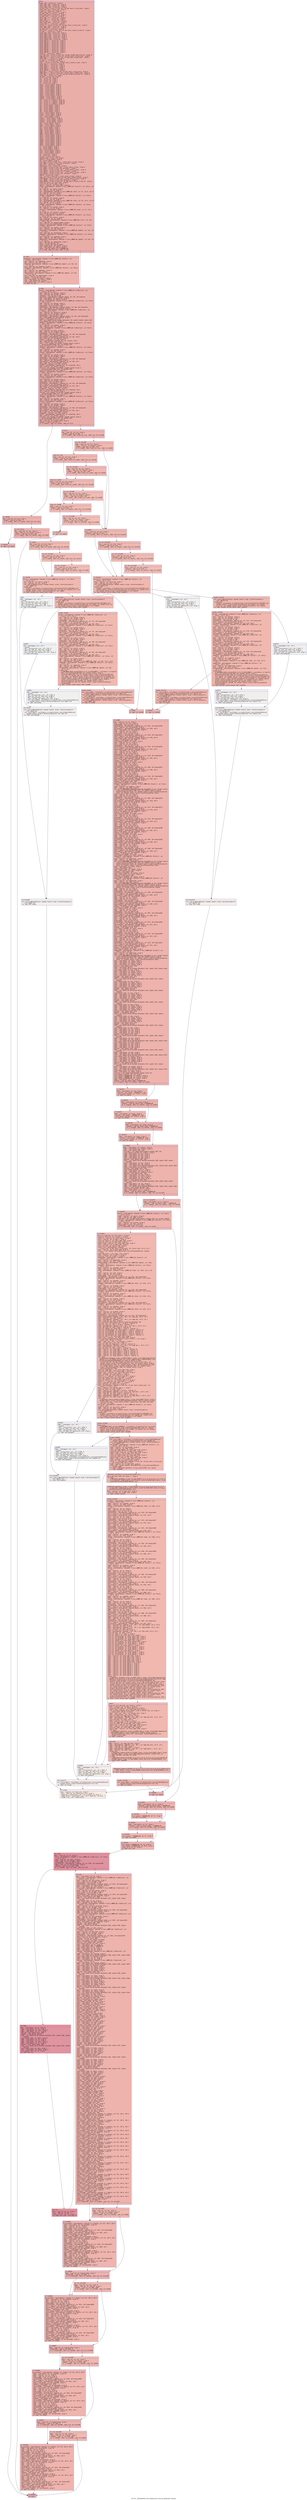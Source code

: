 digraph "CFG for '_ZN9LAMMPS_NS11FixRestrain17restrain_dihedralEi' function" {
	label="CFG for '_ZN9LAMMPS_NS11FixRestrain17restrain_dihedralEi' function";

	Node0x55fce0376530 [shape=record,color="#3d50c3ff", style=filled, fillcolor="#d0473d70" fontname="Courier",label="{entry:\l|  %.addr.i561 = alloca ptr, align 8\l  %this.addr.i559 = alloca ptr, align 8\l  %this.addr.i555 = alloca ptr, align 8\l  %store.addr.i556 = alloca ptr, align 8\l  %retval.i552 = alloca %\"class.fmt::v9_lmp::basic_string_view\", align 8\l  %this.addr.i553 = alloca ptr, align 8\l  %.addr.i = alloca ptr, align 8\l  %this.addr.i548 = alloca ptr, align 8\l  %s.addr.i549 = alloca ptr, align 8\l  %this.addr.i544 = alloca ptr, align 8\l  %s.addr.i545 = alloca ptr, align 8\l  %this.addr.i2.i = alloca ptr, align 8\l  %this.addr.i.i = alloca ptr, align 8\l  %desc.addr.i.i = alloca i64, align 8\l  %values.addr.i.i = alloca ptr, align 8\l  %this.addr.i542 = alloca ptr, align 8\l  %store.addr.i = alloca ptr, align 8\l  %retval.i = alloca %\"class.fmt::v9_lmp::basic_string_view\", align 8\l  %this.addr.i540 = alloca ptr, align 8\l  %this.addr.i536 = alloca ptr, align 8\l  %s.addr.i537 = alloca ptr, align 8\l  %fmt.i524 = alloca %\"class.fmt::v9_lmp::basic_format_string.10\", align 8\l  %f.addr.i = alloca ptr, align 8\l  %args.addr.i525 = alloca ptr, align 8\l  %args.addr2.i526 = alloca ptr, align 8\l  %args.addr4.i527 = alloca ptr, align 8\l  %args.addr6.i528 = alloca ptr, align 8\l  %args.addr8.i529 = alloca ptr, align 8\l  %args.addr10.i530 = alloca ptr, align 8\l  %args.addr12.i = alloca ptr, align 8\l  %args.addr14.i = alloca ptr, align 8\l  %args.addr16.i = alloca ptr, align 8\l  %args.addr18.i = alloca ptr, align 8\l  %args.addr20.i = alloca ptr, align 8\l  %args.addr22.i = alloca ptr, align 8\l  %args.addr24.i = alloca ptr, align 8\l  %args.addr26.i = alloca ptr, align 8\l  %args.addr28.i = alloca ptr, align 8\l  %args.addr30.i = alloca ptr, align 8\l  %vargs.i = alloca ptr, align 8\l  %ref.tmp.i531 = alloca %\"class.fmt::v9_lmp::format_arg_store.18\", align 16\l  %agg.tmp.i532 = alloca %\"class.fmt::v9_lmp::basic_string_view\", align 8\l  %agg.tmp31.i = alloca %\"class.fmt::v9_lmp::basic_format_args\", align 8\l  %this.addr.i = alloca ptr, align 8\l  %s.addr.i = alloca ptr, align 8\l  %result.ptr.i = alloca ptr, align 8\l  %fmt.i = alloca %\"class.fmt::v9_lmp::basic_format_string\", align 8\l  %args.addr.i = alloca ptr, align 8\l  %args.addr2.i = alloca ptr, align 8\l  %args.addr4.i = alloca ptr, align 8\l  %args.addr6.i = alloca ptr, align 8\l  %args.addr8.i = alloca ptr, align 8\l  %args.addr10.i = alloca ptr, align 8\l  %agg.tmp.i = alloca %\"class.fmt::v9_lmp::basic_string_view\", align 8\l  %agg.tmp11.i = alloca %\"class.fmt::v9_lmp::basic_format_args\", align 8\l  %ref.tmp.i = alloca %\"class.fmt::v9_lmp::format_arg_store.17\", align 16\l  %this.addr = alloca ptr, align 8\l  %m.addr = alloca i32, align 4\l  %i1 = alloca i32, align 4\l  %i2 = alloca i32, align 4\l  %i3 = alloca i32, align 4\l  %i4 = alloca i32, align 4\l  %i = alloca i32, align 4\l  %vb1x = alloca double, align 8\l  %vb1y = alloca double, align 8\l  %vb1z = alloca double, align 8\l  %vb2x = alloca double, align 8\l  %vb2y = alloca double, align 8\l  %vb2z = alloca double, align 8\l  %vb3x = alloca double, align 8\l  %vb3y = alloca double, align 8\l  %vb3z = alloca double, align 8\l  %vb2xm = alloca double, align 8\l  %vb2ym = alloca double, align 8\l  %vb2zm = alloca double, align 8\l  %f1 = alloca [3 x double], align 16\l  %f2 = alloca [3 x double], align 16\l  %f3 = alloca [3 x double], align 16\l  %f4 = alloca [3 x double], align 16\l  %ax = alloca double, align 8\l  %ay = alloca double, align 8\l  %az = alloca double, align 8\l  %bx = alloca double, align 8\l  %by = alloca double, align 8\l  %bz = alloca double, align 8\l  %rasq = alloca double, align 8\l  %rbsq = alloca double, align 8\l  %rgsq = alloca double, align 8\l  %rg = alloca double, align 8\l  %rginv = alloca double, align 8\l  %ra2inv = alloca double, align 8\l  %rb2inv = alloca double, align 8\l  %rabinv = alloca double, align 8\l  %df = alloca double, align 8\l  %df1 = alloca double, align 8\l  %ddf1 = alloca double, align 8\l  %fg = alloca double, align 8\l  %hg = alloca double, align 8\l  %fga = alloca double, align 8\l  %hgb = alloca double, align 8\l  %gaa = alloca double, align 8\l  %gbb = alloca double, align 8\l  %dtfx = alloca double, align 8\l  %dtfy = alloca double, align 8\l  %dtfz = alloca double, align 8\l  %dtgx = alloca double, align 8\l  %dtgy = alloca double, align 8\l  %dtgz = alloca double, align 8\l  %dthx = alloca double, align 8\l  %dthy = alloca double, align 8\l  %dthz = alloca double, align 8\l  %c = alloca double, align 8\l  %s = alloca double, align 8\l  %p = alloca double, align 8\l  %sx2 = alloca double, align 8\l  %sy2 = alloca double, align 8\l  %sz2 = alloca double, align 8\l  %x = alloca ptr, align 8\l  %f = alloca ptr, align 8\l  %nlocal = alloca i32, align 4\l  %newton_bond = alloca i32, align 4\l  %delta = alloca double, align 8\l  %k = alloca double, align 8\l  %ref.tmp = alloca %\"class.std::__cxx11::basic_string\", align 8\l  %ref.tmp60 = alloca %\"class.std::allocator\", align 1\l  %exn.slot = alloca ptr, align 8\l  %ehselector.slot = alloca i32, align 4\l  %ref.tmp61 = alloca %\"class.std::__cxx11::basic_string\", align 8\l  %ref.tmp62 = alloca %\"class.std::allocator\", align 1\l  %ref.tmp113 = alloca %\"class.std::__cxx11::basic_string\", align 8\l  %ref.tmp114 = alloca %\"class.std::allocator\", align 1\l  %ref.tmp117 = alloca %\"class.std::__cxx11::basic_string\", align 8\l  %ref.tmp118 = alloca %\"class.std::allocator\", align 1\l  %me258 = alloca i32, align 4\l  %str = alloca %\"class.std::__cxx11::basic_string\", align 8\l  %agg.tmp = alloca %\"class.fmt::v9_lmp::basic_format_string\", align 8\l  %ref.tmp280 = alloca %\"class.std::__cxx11::basic_string\", align 8\l  %ref.tmp281 = alloca %\"class.std::allocator\", align 1\l  %agg.tmp289 = alloca %\"class.fmt::v9_lmp::basic_format_string.10\", align 8\l  store ptr %this, ptr %this.addr, align 8\l  store i32 %m, ptr %m.addr, align 4\l  %this1 = load ptr, ptr %this.addr, align 8\l  %atom = getelementptr inbounds %\"class.LAMMPS_NS::Pointers\", ptr %this1, i32\l... 0, i32 6\l  %0 = load ptr, ptr %atom, align 8\l  %1 = load ptr, ptr %0, align 8\l  %x2 = getelementptr inbounds %\"class.LAMMPS_NS::Atom\", ptr %1, i32 0, i32 37\l  %2 = load ptr, ptr %x2, align 8\l  store ptr %2, ptr %x, align 8\l  %atom3 = getelementptr inbounds %\"class.LAMMPS_NS::Pointers\", ptr %this1,\l... i32 0, i32 6\l  %3 = load ptr, ptr %atom3, align 8\l  %4 = load ptr, ptr %3, align 8\l  %f5 = getelementptr inbounds %\"class.LAMMPS_NS::Atom\", ptr %4, i32 0, i32 39\l  %5 = load ptr, ptr %f5, align 8\l  store ptr %5, ptr %f, align 8\l  %atom6 = getelementptr inbounds %\"class.LAMMPS_NS::Pointers\", ptr %this1,\l... i32 0, i32 6\l  %6 = load ptr, ptr %atom6, align 8\l  %7 = load ptr, ptr %6, align 8\l  %nlocal7 = getelementptr inbounds %\"class.LAMMPS_NS::Atom\", ptr %7, i32 0,\l... i32 4\l  %8 = load i32, ptr %nlocal7, align 8\l  store i32 %8, ptr %nlocal, align 4\l  %force = getelementptr inbounds %\"class.LAMMPS_NS::Pointers\", ptr %this1,\l... i32 0, i32 11\l  %9 = load ptr, ptr %force, align 8\l  %10 = load ptr, ptr %9, align 8\l  %newton_bond8 = getelementptr inbounds %\"class.LAMMPS_NS::Force\", ptr %10,\l... i32 0, i32 23\l  %11 = load i32, ptr %newton_bond8, align 8\l  store i32 %11, ptr %newton_bond, align 4\l  %update = getelementptr inbounds %\"class.LAMMPS_NS::Pointers\", ptr %this1,\l... i32 0, i32 7\l  %12 = load ptr, ptr %update, align 8\l  %13 = load ptr, ptr %12, align 8\l  %ntimestep = getelementptr inbounds %\"class.LAMMPS_NS::Update\", ptr %13, i32\l... 0, i32 4\l  %14 = load i64, ptr %ntimestep, align 8\l  %update9 = getelementptr inbounds %\"class.LAMMPS_NS::Pointers\", ptr %this1,\l... i32 0, i32 7\l  %15 = load ptr, ptr %update9, align 8\l  %16 = load ptr, ptr %15, align 8\l  %beginstep = getelementptr inbounds %\"class.LAMMPS_NS::Update\", ptr %16, i32\l... 0, i32 11\l  %17 = load i64, ptr %beginstep, align 8\l  %sub = sub nsw i64 %14, %17\l  %conv = sitofp i64 %sub to double\l  store double %conv, ptr %delta, align 8\l  %18 = load double, ptr %delta, align 8\l  %cmp = fcmp une double %18, 0.000000e+00\l  br i1 %cmp, label %if.then, label %if.end\l|{<s0>T|<s1>F}}"];
	Node0x55fce0376530:s0 -> Node0x55fce0389340[tooltip="entry -> if.then\nProbability 62.50%" ];
	Node0x55fce0376530:s1 -> Node0x55fce03893b0[tooltip="entry -> if.end\nProbability 37.50%" ];
	Node0x55fce0389340 [shape=record,color="#3d50c3ff", style=filled, fillcolor="#d6524470" fontname="Courier",label="{if.then:\l|  %update10 = getelementptr inbounds %\"class.LAMMPS_NS::Pointers\", ptr\l... %this1, i32 0, i32 7\l  %19 = load ptr, ptr %update10, align 8\l  %20 = load ptr, ptr %19, align 8\l  %endstep = getelementptr inbounds %\"class.LAMMPS_NS::Update\", ptr %20, i32\l... 0, i32 12\l  %21 = load i64, ptr %endstep, align 8\l  %update11 = getelementptr inbounds %\"class.LAMMPS_NS::Pointers\", ptr %this1,\l... i32 0, i32 7\l  %22 = load ptr, ptr %update11, align 8\l  %23 = load ptr, ptr %22, align 8\l  %beginstep12 = getelementptr inbounds %\"class.LAMMPS_NS::Update\", ptr %23,\l... i32 0, i32 11\l  %24 = load i64, ptr %beginstep12, align 8\l  %sub13 = sub nsw i64 %21, %24\l  %conv14 = sitofp i64 %sub13 to double\l  %25 = load double, ptr %delta, align 8\l  %div = fdiv double %25, %conv14\l  store double %div, ptr %delta, align 8\l  br label %if.end\l}"];
	Node0x55fce0389340 -> Node0x55fce03893b0[tooltip="if.then -> if.end\nProbability 100.00%" ];
	Node0x55fce03893b0 [shape=record,color="#3d50c3ff", style=filled, fillcolor="#d0473d70" fontname="Courier",label="{if.end:\l|  %kstart = getelementptr inbounds %\"class.LAMMPS_NS::FixRestrain\", ptr\l... %this1, i32 0, i32 7\l  %26 = load ptr, ptr %kstart, align 8\l  %27 = load i32, ptr %m.addr, align 4\l  %idxprom = sext i32 %27 to i64\l  %arrayidx = getelementptr inbounds double, ptr %26, i64 %idxprom\l  %28 = load double, ptr %arrayidx, align 8\l  %29 = load double, ptr %delta, align 8\l  %kstop = getelementptr inbounds %\"class.LAMMPS_NS::FixRestrain\", ptr %this1,\l... i32 0, i32 8\l  %30 = load ptr, ptr %kstop, align 8\l  %31 = load i32, ptr %m.addr, align 4\l  %idxprom15 = sext i32 %31 to i64\l  %arrayidx16 = getelementptr inbounds double, ptr %30, i64 %idxprom15\l  %32 = load double, ptr %arrayidx16, align 8\l  %kstart17 = getelementptr inbounds %\"class.LAMMPS_NS::FixRestrain\", ptr\l... %this1, i32 0, i32 7\l  %33 = load ptr, ptr %kstart17, align 8\l  %34 = load i32, ptr %m.addr, align 4\l  %idxprom18 = sext i32 %34 to i64\l  %arrayidx19 = getelementptr inbounds double, ptr %33, i64 %idxprom18\l  %35 = load double, ptr %arrayidx19, align 8\l  %sub20 = fsub double %32, %35\l  %36 = call double @llvm.fmuladd.f64(double %29, double %sub20, double %28)\l  store double %36, ptr %k, align 8\l  %atom21 = getelementptr inbounds %\"class.LAMMPS_NS::Pointers\", ptr %this1,\l... i32 0, i32 6\l  %37 = load ptr, ptr %atom21, align 8\l  %38 = load ptr, ptr %37, align 8\l  %ids = getelementptr inbounds %\"class.LAMMPS_NS::FixRestrain\", ptr %this1,\l... i32 0, i32 6\l  %39 = load ptr, ptr %ids, align 8\l  %40 = load i32, ptr %m.addr, align 4\l  %idxprom22 = sext i32 %40 to i64\l  %arrayidx23 = getelementptr inbounds ptr, ptr %39, i64 %idxprom22\l  %41 = load ptr, ptr %arrayidx23, align 8\l  %arrayidx24 = getelementptr inbounds i32, ptr %41, i64 0\l  %42 = load i32, ptr %arrayidx24, align 4\l  %vtable = load ptr, ptr %38, align 8\l  %vfn = getelementptr inbounds ptr, ptr %vtable, i64 8\l  %43 = load ptr, ptr %vfn, align 8\l  %call = call noundef i32 %43(ptr noundef nonnull align 8\l... dereferenceable(1856) %38, i32 noundef %42)\l  store i32 %call, ptr %i1, align 4\l  %atom25 = getelementptr inbounds %\"class.LAMMPS_NS::Pointers\", ptr %this1,\l... i32 0, i32 6\l  %44 = load ptr, ptr %atom25, align 8\l  %45 = load ptr, ptr %44, align 8\l  %ids26 = getelementptr inbounds %\"class.LAMMPS_NS::FixRestrain\", ptr %this1,\l... i32 0, i32 6\l  %46 = load ptr, ptr %ids26, align 8\l  %47 = load i32, ptr %m.addr, align 4\l  %idxprom27 = sext i32 %47 to i64\l  %arrayidx28 = getelementptr inbounds ptr, ptr %46, i64 %idxprom27\l  %48 = load ptr, ptr %arrayidx28, align 8\l  %arrayidx29 = getelementptr inbounds i32, ptr %48, i64 1\l  %49 = load i32, ptr %arrayidx29, align 4\l  %vtable30 = load ptr, ptr %45, align 8\l  %vfn31 = getelementptr inbounds ptr, ptr %vtable30, i64 8\l  %50 = load ptr, ptr %vfn31, align 8\l  %call32 = call noundef i32 %50(ptr noundef nonnull align 8\l... dereferenceable(1856) %45, i32 noundef %49)\l  store i32 %call32, ptr %i2, align 4\l  %atom33 = getelementptr inbounds %\"class.LAMMPS_NS::Pointers\", ptr %this1,\l... i32 0, i32 6\l  %51 = load ptr, ptr %atom33, align 8\l  %52 = load ptr, ptr %51, align 8\l  %ids34 = getelementptr inbounds %\"class.LAMMPS_NS::FixRestrain\", ptr %this1,\l... i32 0, i32 6\l  %53 = load ptr, ptr %ids34, align 8\l  %54 = load i32, ptr %m.addr, align 4\l  %idxprom35 = sext i32 %54 to i64\l  %arrayidx36 = getelementptr inbounds ptr, ptr %53, i64 %idxprom35\l  %55 = load ptr, ptr %arrayidx36, align 8\l  %arrayidx37 = getelementptr inbounds i32, ptr %55, i64 2\l  %56 = load i32, ptr %arrayidx37, align 4\l  %vtable38 = load ptr, ptr %52, align 8\l  %vfn39 = getelementptr inbounds ptr, ptr %vtable38, i64 8\l  %57 = load ptr, ptr %vfn39, align 8\l  %call40 = call noundef i32 %57(ptr noundef nonnull align 8\l... dereferenceable(1856) %52, i32 noundef %56)\l  store i32 %call40, ptr %i3, align 4\l  %atom41 = getelementptr inbounds %\"class.LAMMPS_NS::Pointers\", ptr %this1,\l... i32 0, i32 6\l  %58 = load ptr, ptr %atom41, align 8\l  %59 = load ptr, ptr %58, align 8\l  %ids42 = getelementptr inbounds %\"class.LAMMPS_NS::FixRestrain\", ptr %this1,\l... i32 0, i32 6\l  %60 = load ptr, ptr %ids42, align 8\l  %61 = load i32, ptr %m.addr, align 4\l  %idxprom43 = sext i32 %61 to i64\l  %arrayidx44 = getelementptr inbounds ptr, ptr %60, i64 %idxprom43\l  %62 = load ptr, ptr %arrayidx44, align 8\l  %arrayidx45 = getelementptr inbounds i32, ptr %62, i64 3\l  %63 = load i32, ptr %arrayidx45, align 4\l  %vtable46 = load ptr, ptr %59, align 8\l  %vfn47 = getelementptr inbounds ptr, ptr %vtable46, i64 8\l  %64 = load ptr, ptr %vfn47, align 8\l  %call48 = call noundef i32 %64(ptr noundef nonnull align 8\l... dereferenceable(1856) %59, i32 noundef %63)\l  store i32 %call48, ptr %i4, align 4\l  %65 = load i32, ptr %newton_bond, align 4\l  %tobool = icmp ne i32 %65, 0\l  br i1 %tobool, label %if.then49, label %if.else\l|{<s0>T|<s1>F}}"];
	Node0x55fce03893b0:s0 -> Node0x55fce038ec90[tooltip="if.end -> if.then49\nProbability 62.50%" ];
	Node0x55fce03893b0:s1 -> Node0x55fce038ed10[tooltip="if.end -> if.else\nProbability 37.50%" ];
	Node0x55fce038ec90 [shape=record,color="#3d50c3ff", style=filled, fillcolor="#d6524470" fontname="Courier",label="{if.then49:\l|  %66 = load i32, ptr %i2, align 4\l  %cmp50 = icmp eq i32 %66, -1\l  br i1 %cmp50, label %if.then52, label %lor.lhs.false\l|{<s0>T|<s1>F}}"];
	Node0x55fce038ec90:s0 -> Node0x55fce038ef60[tooltip="if.then49 -> if.then52\nProbability 37.50%" ];
	Node0x55fce038ec90:s1 -> Node0x55fce038efe0[tooltip="if.then49 -> lor.lhs.false\nProbability 62.50%" ];
	Node0x55fce038efe0 [shape=record,color="#3d50c3ff", style=filled, fillcolor="#d8564670" fontname="Courier",label="{lor.lhs.false:\l|  %67 = load i32, ptr %i2, align 4\l  %68 = load i32, ptr %nlocal, align 4\l  %cmp51 = icmp sge i32 %67, %68\l  br i1 %cmp51, label %if.then52, label %if.end53\l|{<s0>T|<s1>F}}"];
	Node0x55fce038efe0:s0 -> Node0x55fce038ef60[tooltip="lor.lhs.false -> if.then52\nProbability 50.00%" ];
	Node0x55fce038efe0:s1 -> Node0x55fce038f2c0[tooltip="lor.lhs.false -> if.end53\nProbability 50.00%" ];
	Node0x55fce038ef60 [shape=record,color="#3d50c3ff", style=filled, fillcolor="#d6524470" fontname="Courier",label="{if.then52:\l|  br label %if.end522\l}"];
	Node0x55fce038ef60 -> Node0x55fce038f3f0[tooltip="if.then52 -> if.end522\nProbability 100.00%" ];
	Node0x55fce038f2c0 [shape=record,color="#3d50c3ff", style=filled, fillcolor="#de614d70" fontname="Courier",label="{if.end53:\l|  %69 = load i32, ptr %i1, align 4\l  %cmp54 = icmp eq i32 %69, -1\l  br i1 %cmp54, label %if.then59, label %lor.lhs.false55\l|{<s0>T|<s1>F}}"];
	Node0x55fce038f2c0:s0 -> Node0x55fce038f610[tooltip="if.end53 -> if.then59\nProbability 37.50%" ];
	Node0x55fce038f2c0:s1 -> Node0x55fce038f690[tooltip="if.end53 -> lor.lhs.false55\nProbability 62.50%" ];
	Node0x55fce038f690 [shape=record,color="#3d50c3ff", style=filled, fillcolor="#e1675170" fontname="Courier",label="{lor.lhs.false55:\l|  %70 = load i32, ptr %i3, align 4\l  %cmp56 = icmp eq i32 %70, -1\l  br i1 %cmp56, label %if.then59, label %lor.lhs.false57\l|{<s0>T|<s1>F}}"];
	Node0x55fce038f690:s0 -> Node0x55fce038f610[tooltip="lor.lhs.false55 -> if.then59\nProbability 37.50%" ];
	Node0x55fce038f690:s1 -> Node0x55fce038f920[tooltip="lor.lhs.false55 -> lor.lhs.false57\nProbability 62.50%" ];
	Node0x55fce038f920 [shape=record,color="#3d50c3ff", style=filled, fillcolor="#e36c5570" fontname="Courier",label="{lor.lhs.false57:\l|  %71 = load i32, ptr %i4, align 4\l  %cmp58 = icmp eq i32 %71, -1\l  br i1 %cmp58, label %if.then59, label %if.end87\l|{<s0>T|<s1>F}}"];
	Node0x55fce038f920:s0 -> Node0x55fce038f610[tooltip="lor.lhs.false57 -> if.then59\nProbability 37.50%" ];
	Node0x55fce038f920:s1 -> Node0x55fce038fb80[tooltip="lor.lhs.false57 -> if.end87\nProbability 62.50%" ];
	Node0x55fce038f610 [shape=record,color="#3d50c3ff", style=filled, fillcolor="#de614d70" fontname="Courier",label="{if.then59:\l|  %error = getelementptr inbounds %\"class.LAMMPS_NS::Pointers\", ptr %this1,\l... i32 0, i32 3\l  %72 = load ptr, ptr %error, align 8\l  %73 = load ptr, ptr %72, align 8\l  call void @_ZNSaIcEC1Ev(ptr noundef nonnull align 1 dereferenceable(1)\l... %ref.tmp60) #12\l  invoke void\l... @_ZNSt7__cxx1112basic_stringIcSt11char_traitsIcESaIcEEC2IS3_EEPKcRKS3_(ptr\l... noundef nonnull align 8 dereferenceable(32) %ref.tmp, ptr noundef @.str, ptr\l... noundef nonnull align 1 dereferenceable(1) %ref.tmp60)\l          to label %invoke.cont unwind label %lpad\l}"];
	Node0x55fce038f610 -> Node0x55fce038ffe0[tooltip="if.then59 -> invoke.cont\nProbability 100.00%" ];
	Node0x55fce038f610 -> Node0x55fce0390060[tooltip="if.then59 -> lpad\nProbability 0.00%" ];
	Node0x55fce038ffe0 [shape=record,color="#3d50c3ff", style=filled, fillcolor="#de614d70" fontname="Courier",label="{invoke.cont:\l|  call void @_ZNSaIcEC1Ev(ptr noundef nonnull align 1 dereferenceable(1)\l... %ref.tmp62) #12\l  invoke void\l... @_ZNSt7__cxx1112basic_stringIcSt11char_traitsIcESaIcEEC2IS3_EEPKcRKS3_(ptr\l... noundef nonnull align 8 dereferenceable(32) %ref.tmp61, ptr noundef @.str.22,\l... ptr noundef nonnull align 1 dereferenceable(1) %ref.tmp62)\l          to label %invoke.cont64 unwind label %lpad63\l}"];
	Node0x55fce038ffe0 -> Node0x55fce0390380[tooltip="invoke.cont -> invoke.cont64\nProbability 100.00%" ];
	Node0x55fce038ffe0 -> Node0x55fce03903d0[tooltip="invoke.cont -> lpad63\nProbability 0.00%" ];
	Node0x55fce0390380 [shape=record,color="#3d50c3ff", style=filled, fillcolor="#de614d70" fontname="Courier",label="{invoke.cont64:\l|  %ids65 = getelementptr inbounds %\"class.LAMMPS_NS::FixRestrain\", ptr\l... %this1, i32 0, i32 6\l  %74 = load ptr, ptr %ids65, align 8\l  %75 = load i32, ptr %m.addr, align 4\l  %idxprom66 = sext i32 %75 to i64\l  %arrayidx67 = getelementptr inbounds ptr, ptr %74, i64 %idxprom66\l  %76 = load ptr, ptr %arrayidx67, align 8\l  %arrayidx68 = getelementptr inbounds i32, ptr %76, i64 0\l  %ids69 = getelementptr inbounds %\"class.LAMMPS_NS::FixRestrain\", ptr %this1,\l... i32 0, i32 6\l  %77 = load ptr, ptr %ids69, align 8\l  %78 = load i32, ptr %m.addr, align 4\l  %idxprom70 = sext i32 %78 to i64\l  %arrayidx71 = getelementptr inbounds ptr, ptr %77, i64 %idxprom70\l  %79 = load ptr, ptr %arrayidx71, align 8\l  %arrayidx72 = getelementptr inbounds i32, ptr %79, i64 1\l  %ids73 = getelementptr inbounds %\"class.LAMMPS_NS::FixRestrain\", ptr %this1,\l... i32 0, i32 6\l  %80 = load ptr, ptr %ids73, align 8\l  %81 = load i32, ptr %m.addr, align 4\l  %idxprom74 = sext i32 %81 to i64\l  %arrayidx75 = getelementptr inbounds ptr, ptr %80, i64 %idxprom74\l  %82 = load ptr, ptr %arrayidx75, align 8\l  %arrayidx76 = getelementptr inbounds i32, ptr %82, i64 2\l  %ids77 = getelementptr inbounds %\"class.LAMMPS_NS::FixRestrain\", ptr %this1,\l... i32 0, i32 6\l  %83 = load ptr, ptr %ids77, align 8\l  %84 = load i32, ptr %m.addr, align 4\l  %idxprom78 = sext i32 %84 to i64\l  %arrayidx79 = getelementptr inbounds ptr, ptr %83, i64 %idxprom78\l  %85 = load ptr, ptr %arrayidx79, align 8\l  %arrayidx80 = getelementptr inbounds i32, ptr %85, i64 3\l  %comm = getelementptr inbounds %\"class.LAMMPS_NS::Pointers\", ptr %this1, i32\l... 0, i32 9\l  %86 = load ptr, ptr %comm, align 8\l  %87 = load ptr, ptr %86, align 8\l  %me = getelementptr inbounds %\"class.LAMMPS_NS::Comm\", ptr %87, i32 0, i32 4\l  %update81 = getelementptr inbounds %\"class.LAMMPS_NS::Pointers\", ptr %this1,\l... i32 0, i32 7\l  %88 = load ptr, ptr %update81, align 8\l  %89 = load ptr, ptr %88, align 8\l  %ntimestep82 = getelementptr inbounds %\"class.LAMMPS_NS::Update\", ptr %89,\l... i32 0, i32 4\l  invoke void\l... @_ZN9LAMMPS_NS5Error3oneIJRiS2_S2_S2_S2_RlEEEvRKNSt7__cxx1112basic_stringIcSt1\l...1char_traitsIcESaIcEEEiSB_DpOT_(ptr noundef nonnull align 8\l... dereferenceable(196) %73, ptr noundef nonnull align 8 dereferenceable(32)\l... %ref.tmp, i32 noundef 548, ptr noundef nonnull align 8 dereferenceable(32)\l... %ref.tmp61, ptr noundef nonnull align 4 dereferenceable(4) %arrayidx68, ptr\l... noundef nonnull align 4 dereferenceable(4) %arrayidx72, ptr noundef nonnull\l... align 4 dereferenceable(4) %arrayidx76, ptr noundef nonnull align 4\l... dereferenceable(4) %arrayidx80, ptr noundef nonnull align 4\l... dereferenceable(4) %me, ptr noundef nonnull align 8 dereferenceable(8)\l... %ntimestep82)\l          to label %invoke.cont84 unwind label %lpad83\l}"];
	Node0x55fce0390380 -> Node0x55fce0390330[tooltip="invoke.cont64 -> invoke.cont84\nProbability 100.00%" ];
	Node0x55fce0390380 -> Node0x55fce0391ef0[tooltip="invoke.cont64 -> lpad83\nProbability 0.00%" ];
	Node0x55fce0390330 [shape=record,color="#3d50c3ff", style=filled, fillcolor="#de614d70" fontname="Courier",label="{invoke.cont84:\l|  call void @_ZNSt7__cxx1112basic_stringIcSt11char_traitsIcESaIcEED1Ev(ptr\l... noundef nonnull align 8 dereferenceable(32) %ref.tmp61) #12\l  call void @_ZNSaIcED1Ev(ptr noundef nonnull align 1 dereferenceable(1)\l... %ref.tmp62) #12\l  call void @_ZNSt7__cxx1112basic_stringIcSt11char_traitsIcESaIcEED1Ev(ptr\l... noundef nonnull align 8 dereferenceable(32) %ref.tmp) #12\l  call void @_ZNSaIcED1Ev(ptr noundef nonnull align 1 dereferenceable(1)\l... %ref.tmp60) #12\l  br label %if.end87\l}"];
	Node0x55fce0390330 -> Node0x55fce038fb80[tooltip="invoke.cont84 -> if.end87\nProbability 100.00%" ];
	Node0x55fce0390060 [shape=record,color="#3d50c3ff", style=filled, fillcolor="#dedcdb70" fontname="Courier",label="{lpad:\l|  %90 = landingpad \{ ptr, i32 \}\l          cleanup\l  %91 = extractvalue \{ ptr, i32 \} %90, 0\l  store ptr %91, ptr %exn.slot, align 8\l  %92 = extractvalue \{ ptr, i32 \} %90, 1\l  store i32 %92, ptr %ehselector.slot, align 4\l  br label %ehcleanup86\l}"];
	Node0x55fce0390060 -> Node0x55fce0392b60[tooltip="lpad -> ehcleanup86\nProbability 100.00%" ];
	Node0x55fce03903d0 [shape=record,color="#3d50c3ff", style=filled, fillcolor="#dedcdb70" fontname="Courier",label="{lpad63:\l|  %93 = landingpad \{ ptr, i32 \}\l          cleanup\l  %94 = extractvalue \{ ptr, i32 \} %93, 0\l  store ptr %94, ptr %exn.slot, align 8\l  %95 = extractvalue \{ ptr, i32 \} %93, 1\l  store i32 %95, ptr %ehselector.slot, align 4\l  br label %ehcleanup\l}"];
	Node0x55fce03903d0 -> Node0x55fce038bba0[tooltip="lpad63 -> ehcleanup\nProbability 100.00%" ];
	Node0x55fce0391ef0 [shape=record,color="#3d50c3ff", style=filled, fillcolor="#dedcdb70" fontname="Courier",label="{lpad83:\l|  %96 = landingpad \{ ptr, i32 \}\l          cleanup\l  %97 = extractvalue \{ ptr, i32 \} %96, 0\l  store ptr %97, ptr %exn.slot, align 8\l  %98 = extractvalue \{ ptr, i32 \} %96, 1\l  store i32 %98, ptr %ehselector.slot, align 4\l  call void @_ZNSt7__cxx1112basic_stringIcSt11char_traitsIcESaIcEED1Ev(ptr\l... noundef nonnull align 8 dereferenceable(32) %ref.tmp61) #12\l  br label %ehcleanup\l}"];
	Node0x55fce0391ef0 -> Node0x55fce038bba0[tooltip="lpad83 -> ehcleanup\nProbability 100.00%" ];
	Node0x55fce038bba0 [shape=record,color="#3d50c3ff", style=filled, fillcolor="#e3d9d370" fontname="Courier",label="{ehcleanup:\l|  call void @_ZNSaIcED1Ev(ptr noundef nonnull align 1 dereferenceable(1)\l... %ref.tmp62) #12\l  call void @_ZNSt7__cxx1112basic_stringIcSt11char_traitsIcESaIcEED1Ev(ptr\l... noundef nonnull align 8 dereferenceable(32) %ref.tmp) #12\l  br label %ehcleanup86\l}"];
	Node0x55fce038bba0 -> Node0x55fce0392b60[tooltip="ehcleanup -> ehcleanup86\nProbability 100.00%" ];
	Node0x55fce0392b60 [shape=record,color="#3d50c3ff", style=filled, fillcolor="#e5d8d170" fontname="Courier",label="{ehcleanup86:\l|  call void @_ZNSaIcED1Ev(ptr noundef nonnull align 1 dereferenceable(1)\l... %ref.tmp60) #12\l  br label %eh.resume\l}"];
	Node0x55fce0392b60 -> Node0x55fce0393f50[tooltip="ehcleanup86 -> eh.resume\nProbability 100.00%" ];
	Node0x55fce038fb80 [shape=record,color="#3d50c3ff", style=filled, fillcolor="#de614d70" fontname="Courier",label="{if.end87:\l|  br label %if.end148\l}"];
	Node0x55fce038fb80 -> Node0x55fce0394010[tooltip="if.end87 -> if.end148\nProbability 100.00%" ];
	Node0x55fce038ed10 [shape=record,color="#3d50c3ff", style=filled, fillcolor="#d8564670" fontname="Courier",label="{if.else:\l|  %99 = load i32, ptr %i1, align 4\l  %cmp88 = icmp eq i32 %99, -1\l  br i1 %cmp88, label %land.lhs.true, label %lor.lhs.false89\l|{<s0>T|<s1>F}}"];
	Node0x55fce038ed10:s0 -> Node0x55fce0394190[tooltip="if.else -> land.lhs.true\nProbability 37.50%" ];
	Node0x55fce038ed10:s1 -> Node0x55fce0394210[tooltip="if.else -> lor.lhs.false89\nProbability 62.50%" ];
	Node0x55fce0394210 [shape=record,color="#3d50c3ff", style=filled, fillcolor="#dc5d4a70" fontname="Courier",label="{lor.lhs.false89:\l|  %100 = load i32, ptr %i1, align 4\l  %101 = load i32, ptr %nlocal, align 4\l  %cmp90 = icmp sge i32 %100, %101\l  br i1 %cmp90, label %land.lhs.true, label %if.end103\l|{<s0>T|<s1>F}}"];
	Node0x55fce0394210:s0 -> Node0x55fce0394190[tooltip="lor.lhs.false89 -> land.lhs.true\nProbability 50.00%" ];
	Node0x55fce0394210:s1 -> Node0x55fce0394520[tooltip="lor.lhs.false89 -> if.end103\nProbability 50.00%" ];
	Node0x55fce0394190 [shape=record,color="#3d50c3ff", style=filled, fillcolor="#dc5d4a70" fontname="Courier",label="{land.lhs.true:\l|  %102 = load i32, ptr %i2, align 4\l  %cmp91 = icmp eq i32 %102, -1\l  br i1 %cmp91, label %land.lhs.true94, label %lor.lhs.false92\l|{<s0>T|<s1>F}}"];
	Node0x55fce0394190:s0 -> Node0x55fce0394750[tooltip="land.lhs.true -> land.lhs.true94\nProbability 37.50%" ];
	Node0x55fce0394190:s1 -> Node0x55fce03947d0[tooltip="land.lhs.true -> lor.lhs.false92\nProbability 62.50%" ];
	Node0x55fce03947d0 [shape=record,color="#3d50c3ff", style=filled, fillcolor="#de614d70" fontname="Courier",label="{lor.lhs.false92:\l|  %103 = load i32, ptr %i2, align 4\l  %104 = load i32, ptr %nlocal, align 4\l  %cmp93 = icmp sge i32 %103, %104\l  br i1 %cmp93, label %land.lhs.true94, label %if.end103\l|{<s0>T|<s1>F}}"];
	Node0x55fce03947d0:s0 -> Node0x55fce0394750[tooltip="lor.lhs.false92 -> land.lhs.true94\nProbability 50.00%" ];
	Node0x55fce03947d0:s1 -> Node0x55fce0394520[tooltip="lor.lhs.false92 -> if.end103\nProbability 50.00%" ];
	Node0x55fce0394750 [shape=record,color="#3d50c3ff", style=filled, fillcolor="#de614d70" fontname="Courier",label="{land.lhs.true94:\l|  %105 = load i32, ptr %i3, align 4\l  %cmp95 = icmp eq i32 %105, -1\l  br i1 %cmp95, label %land.lhs.true98, label %lor.lhs.false96\l|{<s0>T|<s1>F}}"];
	Node0x55fce0394750:s0 -> Node0x55fce0394d20[tooltip="land.lhs.true94 -> land.lhs.true98\nProbability 37.50%" ];
	Node0x55fce0394750:s1 -> Node0x55fce0394d70[tooltip="land.lhs.true94 -> lor.lhs.false96\nProbability 62.50%" ];
	Node0x55fce0394d70 [shape=record,color="#3d50c3ff", style=filled, fillcolor="#e1675170" fontname="Courier",label="{lor.lhs.false96:\l|  %106 = load i32, ptr %i3, align 4\l  %107 = load i32, ptr %nlocal, align 4\l  %cmp97 = icmp sge i32 %106, %107\l  br i1 %cmp97, label %land.lhs.true98, label %if.end103\l|{<s0>T|<s1>F}}"];
	Node0x55fce0394d70:s0 -> Node0x55fce0394d20[tooltip="lor.lhs.false96 -> land.lhs.true98\nProbability 50.00%" ];
	Node0x55fce0394d70:s1 -> Node0x55fce0394520[tooltip="lor.lhs.false96 -> if.end103\nProbability 50.00%" ];
	Node0x55fce0394d20 [shape=record,color="#3d50c3ff", style=filled, fillcolor="#e1675170" fontname="Courier",label="{land.lhs.true98:\l|  %108 = load i32, ptr %i4, align 4\l  %cmp99 = icmp eq i32 %108, -1\l  br i1 %cmp99, label %if.then102, label %lor.lhs.false100\l|{<s0>T|<s1>F}}"];
	Node0x55fce0394d20:s0 -> Node0x55fce0395260[tooltip="land.lhs.true98 -> if.then102\nProbability 37.50%" ];
	Node0x55fce0394d20:s1 -> Node0x55fce03952e0[tooltip="land.lhs.true98 -> lor.lhs.false100\nProbability 62.50%" ];
	Node0x55fce03952e0 [shape=record,color="#3d50c3ff", style=filled, fillcolor="#e36c5570" fontname="Courier",label="{lor.lhs.false100:\l|  %109 = load i32, ptr %i3, align 4\l  %110 = load i32, ptr %nlocal, align 4\l  %cmp101 = icmp sge i32 %109, %110\l  br i1 %cmp101, label %if.then102, label %if.end103\l|{<s0>T|<s1>F}}"];
	Node0x55fce03952e0:s0 -> Node0x55fce0395260[tooltip="lor.lhs.false100 -> if.then102\nProbability 50.00%" ];
	Node0x55fce03952e0:s1 -> Node0x55fce0394520[tooltip="lor.lhs.false100 -> if.end103\nProbability 50.00%" ];
	Node0x55fce0395260 [shape=record,color="#3d50c3ff", style=filled, fillcolor="#e36c5570" fontname="Courier",label="{if.then102:\l|  br label %if.end522\l}"];
	Node0x55fce0395260 -> Node0x55fce038f3f0[tooltip="if.then102 -> if.end522\nProbability 100.00%" ];
	Node0x55fce0394520 [shape=record,color="#3d50c3ff", style=filled, fillcolor="#dc5d4a70" fontname="Courier",label="{if.end103:\l|  %111 = load i32, ptr %i1, align 4\l  %cmp104 = icmp eq i32 %111, -1\l  br i1 %cmp104, label %if.then111, label %lor.lhs.false105\l|{<s0>T|<s1>F}}"];
	Node0x55fce0394520:s0 -> Node0x55fce0395840[tooltip="if.end103 -> if.then111\nProbability 37.50%" ];
	Node0x55fce0394520:s1 -> Node0x55fce0395890[tooltip="if.end103 -> lor.lhs.false105\nProbability 62.50%" ];
	Node0x55fce0395890 [shape=record,color="#3d50c3ff", style=filled, fillcolor="#de614d70" fontname="Courier",label="{lor.lhs.false105:\l|  %112 = load i32, ptr %i2, align 4\l  %cmp106 = icmp eq i32 %112, -1\l  br i1 %cmp106, label %if.then111, label %lor.lhs.false107\l|{<s0>T|<s1>F}}"];
	Node0x55fce0395890:s0 -> Node0x55fce0395840[tooltip="lor.lhs.false105 -> if.then111\nProbability 37.50%" ];
	Node0x55fce0395890:s1 -> Node0x55fce0395b20[tooltip="lor.lhs.false105 -> lor.lhs.false107\nProbability 62.50%" ];
	Node0x55fce0395b20 [shape=record,color="#3d50c3ff", style=filled, fillcolor="#e1675170" fontname="Courier",label="{lor.lhs.false107:\l|  %113 = load i32, ptr %i3, align 4\l  %cmp108 = icmp eq i32 %113, -1\l  br i1 %cmp108, label %if.then111, label %lor.lhs.false109\l|{<s0>T|<s1>F}}"];
	Node0x55fce0395b20:s0 -> Node0x55fce0395840[tooltip="lor.lhs.false107 -> if.then111\nProbability 37.50%" ];
	Node0x55fce0395b20:s1 -> Node0x55fce0395d80[tooltip="lor.lhs.false107 -> lor.lhs.false109\nProbability 62.50%" ];
	Node0x55fce0395d80 [shape=record,color="#3d50c3ff", style=filled, fillcolor="#e36c5570" fontname="Courier",label="{lor.lhs.false109:\l|  %114 = load i32, ptr %i4, align 4\l  %cmp110 = icmp eq i32 %114, -1\l  br i1 %cmp110, label %if.then111, label %if.end147\l|{<s0>T|<s1>F}}"];
	Node0x55fce0395d80:s0 -> Node0x55fce0395840[tooltip="lor.lhs.false109 -> if.then111\nProbability 37.50%" ];
	Node0x55fce0395d80:s1 -> Node0x55fce0395fe0[tooltip="lor.lhs.false109 -> if.end147\nProbability 62.50%" ];
	Node0x55fce0395840 [shape=record,color="#3d50c3ff", style=filled, fillcolor="#dc5d4a70" fontname="Courier",label="{if.then111:\l|  %error112 = getelementptr inbounds %\"class.LAMMPS_NS::Pointers\", ptr\l... %this1, i32 0, i32 3\l  %115 = load ptr, ptr %error112, align 8\l  %116 = load ptr, ptr %115, align 8\l  call void @_ZNSaIcEC1Ev(ptr noundef nonnull align 1 dereferenceable(1)\l... %ref.tmp114) #12\l  invoke void\l... @_ZNSt7__cxx1112basic_stringIcSt11char_traitsIcESaIcEEC2IS3_EEPKcRKS3_(ptr\l... noundef nonnull align 8 dereferenceable(32) %ref.tmp113, ptr noundef @.str,\l... ptr noundef nonnull align 1 dereferenceable(1) %ref.tmp114)\l          to label %invoke.cont116 unwind label %lpad115\l}"];
	Node0x55fce0395840 -> Node0x55fce0396420[tooltip="if.then111 -> invoke.cont116\nProbability 100.00%" ];
	Node0x55fce0395840 -> Node0x55fce03964a0[tooltip="if.then111 -> lpad115\nProbability 0.00%" ];
	Node0x55fce0396420 [shape=record,color="#3d50c3ff", style=filled, fillcolor="#dc5d4a70" fontname="Courier",label="{invoke.cont116:\l|  call void @_ZNSaIcEC1Ev(ptr noundef nonnull align 1 dereferenceable(1)\l... %ref.tmp118) #12\l  invoke void\l... @_ZNSt7__cxx1112basic_stringIcSt11char_traitsIcESaIcEEC2IS3_EEPKcRKS3_(ptr\l... noundef nonnull align 8 dereferenceable(32) %ref.tmp117, ptr noundef\l... @.str.22, ptr noundef nonnull align 1 dereferenceable(1) %ref.tmp118)\l          to label %invoke.cont120 unwind label %lpad119\l}"];
	Node0x55fce0396420 -> Node0x55fce03967c0[tooltip="invoke.cont116 -> invoke.cont120\nProbability 100.00%" ];
	Node0x55fce0396420 -> Node0x55fce0396810[tooltip="invoke.cont116 -> lpad119\nProbability 0.00%" ];
	Node0x55fce03967c0 [shape=record,color="#3d50c3ff", style=filled, fillcolor="#dc5d4a70" fontname="Courier",label="{invoke.cont120:\l|  %ids121 = getelementptr inbounds %\"class.LAMMPS_NS::FixRestrain\", ptr\l... %this1, i32 0, i32 6\l  %117 = load ptr, ptr %ids121, align 8\l  %118 = load i32, ptr %m.addr, align 4\l  %idxprom122 = sext i32 %118 to i64\l  %arrayidx123 = getelementptr inbounds ptr, ptr %117, i64 %idxprom122\l  %119 = load ptr, ptr %arrayidx123, align 8\l  %arrayidx124 = getelementptr inbounds i32, ptr %119, i64 0\l  %ids125 = getelementptr inbounds %\"class.LAMMPS_NS::FixRestrain\", ptr\l... %this1, i32 0, i32 6\l  %120 = load ptr, ptr %ids125, align 8\l  %121 = load i32, ptr %m.addr, align 4\l  %idxprom126 = sext i32 %121 to i64\l  %arrayidx127 = getelementptr inbounds ptr, ptr %120, i64 %idxprom126\l  %122 = load ptr, ptr %arrayidx127, align 8\l  %arrayidx128 = getelementptr inbounds i32, ptr %122, i64 1\l  %ids129 = getelementptr inbounds %\"class.LAMMPS_NS::FixRestrain\", ptr\l... %this1, i32 0, i32 6\l  %123 = load ptr, ptr %ids129, align 8\l  %124 = load i32, ptr %m.addr, align 4\l  %idxprom130 = sext i32 %124 to i64\l  %arrayidx131 = getelementptr inbounds ptr, ptr %123, i64 %idxprom130\l  %125 = load ptr, ptr %arrayidx131, align 8\l  %arrayidx132 = getelementptr inbounds i32, ptr %125, i64 2\l  %ids133 = getelementptr inbounds %\"class.LAMMPS_NS::FixRestrain\", ptr\l... %this1, i32 0, i32 6\l  %126 = load ptr, ptr %ids133, align 8\l  %127 = load i32, ptr %m.addr, align 4\l  %idxprom134 = sext i32 %127 to i64\l  %arrayidx135 = getelementptr inbounds ptr, ptr %126, i64 %idxprom134\l  %128 = load ptr, ptr %arrayidx135, align 8\l  %arrayidx136 = getelementptr inbounds i32, ptr %128, i64 3\l  %comm137 = getelementptr inbounds %\"class.LAMMPS_NS::Pointers\", ptr %this1,\l... i32 0, i32 9\l  %129 = load ptr, ptr %comm137, align 8\l  %130 = load ptr, ptr %129, align 8\l  %me138 = getelementptr inbounds %\"class.LAMMPS_NS::Comm\", ptr %130, i32 0,\l... i32 4\l  %update139 = getelementptr inbounds %\"class.LAMMPS_NS::Pointers\", ptr\l... %this1, i32 0, i32 7\l  %131 = load ptr, ptr %update139, align 8\l  %132 = load ptr, ptr %131, align 8\l  %ntimestep140 = getelementptr inbounds %\"class.LAMMPS_NS::Update\", ptr %132,\l... i32 0, i32 4\l  invoke void\l... @_ZN9LAMMPS_NS5Error3oneIJRiS2_S2_S2_S2_RlEEEvRKNSt7__cxx1112basic_stringIcSt1\l...1char_traitsIcESaIcEEEiSB_DpOT_(ptr noundef nonnull align 8\l... dereferenceable(196) %116, ptr noundef nonnull align 8 dereferenceable(32)\l... %ref.tmp113, i32 noundef 556, ptr noundef nonnull align 8 dereferenceable(32)\l... %ref.tmp117, ptr noundef nonnull align 4 dereferenceable(4) %arrayidx124, ptr\l... noundef nonnull align 4 dereferenceable(4) %arrayidx128, ptr noundef nonnull\l... align 4 dereferenceable(4) %arrayidx132, ptr noundef nonnull align 4\l... dereferenceable(4) %arrayidx136, ptr noundef nonnull align 4\l... dereferenceable(4) %me138, ptr noundef nonnull align 8 dereferenceable(8)\l... %ntimestep140)\l          to label %invoke.cont142 unwind label %lpad141\l}"];
	Node0x55fce03967c0 -> Node0x55fce0396770[tooltip="invoke.cont120 -> invoke.cont142\nProbability 100.00%" ];
	Node0x55fce03967c0 -> Node0x55fce0398330[tooltip="invoke.cont120 -> lpad141\nProbability 0.00%" ];
	Node0x55fce0396770 [shape=record,color="#3d50c3ff", style=filled, fillcolor="#dc5d4a70" fontname="Courier",label="{invoke.cont142:\l|  call void @_ZNSt7__cxx1112basic_stringIcSt11char_traitsIcESaIcEED1Ev(ptr\l... noundef nonnull align 8 dereferenceable(32) %ref.tmp117) #12\l  call void @_ZNSaIcED1Ev(ptr noundef nonnull align 1 dereferenceable(1)\l... %ref.tmp118) #12\l  call void @_ZNSt7__cxx1112basic_stringIcSt11char_traitsIcESaIcEED1Ev(ptr\l... noundef nonnull align 8 dereferenceable(32) %ref.tmp113) #12\l  call void @_ZNSaIcED1Ev(ptr noundef nonnull align 1 dereferenceable(1)\l... %ref.tmp114) #12\l  br label %if.end147\l}"];
	Node0x55fce0396770 -> Node0x55fce0395fe0[tooltip="invoke.cont142 -> if.end147\nProbability 100.00%" ];
	Node0x55fce03964a0 [shape=record,color="#3d50c3ff", style=filled, fillcolor="#e0dbd870" fontname="Courier",label="{lpad115:\l|  %133 = landingpad \{ ptr, i32 \}\l          cleanup\l  %134 = extractvalue \{ ptr, i32 \} %133, 0\l  store ptr %134, ptr %exn.slot, align 8\l  %135 = extractvalue \{ ptr, i32 \} %133, 1\l  store i32 %135, ptr %ehselector.slot, align 4\l  br label %ehcleanup146\l}"];
	Node0x55fce03964a0 -> Node0x55fce0398ec0[tooltip="lpad115 -> ehcleanup146\nProbability 100.00%" ];
	Node0x55fce0396810 [shape=record,color="#3d50c3ff", style=filled, fillcolor="#e0dbd870" fontname="Courier",label="{lpad119:\l|  %136 = landingpad \{ ptr, i32 \}\l          cleanup\l  %137 = extractvalue \{ ptr, i32 \} %136, 0\l  store ptr %137, ptr %exn.slot, align 8\l  %138 = extractvalue \{ ptr, i32 \} %136, 1\l  store i32 %138, ptr %ehselector.slot, align 4\l  br label %ehcleanup144\l}"];
	Node0x55fce0396810 -> Node0x55fce03991a0[tooltip="lpad119 -> ehcleanup144\nProbability 100.00%" ];
	Node0x55fce0398330 [shape=record,color="#3d50c3ff", style=filled, fillcolor="#e0dbd870" fontname="Courier",label="{lpad141:\l|  %139 = landingpad \{ ptr, i32 \}\l          cleanup\l  %140 = extractvalue \{ ptr, i32 \} %139, 0\l  store ptr %140, ptr %exn.slot, align 8\l  %141 = extractvalue \{ ptr, i32 \} %139, 1\l  store i32 %141, ptr %ehselector.slot, align 4\l  call void @_ZNSt7__cxx1112basic_stringIcSt11char_traitsIcESaIcEED1Ev(ptr\l... noundef nonnull align 8 dereferenceable(32) %ref.tmp117) #12\l  br label %ehcleanup144\l}"];
	Node0x55fce0398330 -> Node0x55fce03991a0[tooltip="lpad141 -> ehcleanup144\nProbability 100.00%" ];
	Node0x55fce03991a0 [shape=record,color="#3d50c3ff", style=filled, fillcolor="#e5d8d170" fontname="Courier",label="{ehcleanup144:\l|  call void @_ZNSaIcED1Ev(ptr noundef nonnull align 1 dereferenceable(1)\l... %ref.tmp118) #12\l  call void @_ZNSt7__cxx1112basic_stringIcSt11char_traitsIcESaIcEED1Ev(ptr\l... noundef nonnull align 8 dereferenceable(32) %ref.tmp113) #12\l  br label %ehcleanup146\l}"];
	Node0x55fce03991a0 -> Node0x55fce0398ec0[tooltip="ehcleanup144 -> ehcleanup146\nProbability 100.00%" ];
	Node0x55fce0398ec0 [shape=record,color="#3d50c3ff", style=filled, fillcolor="#e8d6cc70" fontname="Courier",label="{ehcleanup146:\l|  call void @_ZNSaIcED1Ev(ptr noundef nonnull align 1 dereferenceable(1)\l... %ref.tmp114) #12\l  br label %eh.resume\l}"];
	Node0x55fce0398ec0 -> Node0x55fce0393f50[tooltip="ehcleanup146 -> eh.resume\nProbability 100.00%" ];
	Node0x55fce0395fe0 [shape=record,color="#3d50c3ff", style=filled, fillcolor="#dc5d4a70" fontname="Courier",label="{if.end147:\l|  br label %if.end148\l}"];
	Node0x55fce0395fe0 -> Node0x55fce0394010[tooltip="if.end147 -> if.end148\nProbability 100.00%" ];
	Node0x55fce0394010 [shape=record,color="#3d50c3ff", style=filled, fillcolor="#d6524470" fontname="Courier",label="{if.end148:\l|  %142 = load ptr, ptr %x, align 8\l  %143 = load i32, ptr %i1, align 4\l  %idxprom149 = sext i32 %143 to i64\l  %arrayidx150 = getelementptr inbounds ptr, ptr %142, i64 %idxprom149\l  %144 = load ptr, ptr %arrayidx150, align 8\l  %arrayidx151 = getelementptr inbounds double, ptr %144, i64 0\l  %145 = load double, ptr %arrayidx151, align 8\l  %146 = load ptr, ptr %x, align 8\l  %147 = load i32, ptr %i2, align 4\l  %idxprom152 = sext i32 %147 to i64\l  %arrayidx153 = getelementptr inbounds ptr, ptr %146, i64 %idxprom152\l  %148 = load ptr, ptr %arrayidx153, align 8\l  %arrayidx154 = getelementptr inbounds double, ptr %148, i64 0\l  %149 = load double, ptr %arrayidx154, align 8\l  %sub155 = fsub double %145, %149\l  store double %sub155, ptr %vb1x, align 8\l  %150 = load ptr, ptr %x, align 8\l  %151 = load i32, ptr %i1, align 4\l  %idxprom156 = sext i32 %151 to i64\l  %arrayidx157 = getelementptr inbounds ptr, ptr %150, i64 %idxprom156\l  %152 = load ptr, ptr %arrayidx157, align 8\l  %arrayidx158 = getelementptr inbounds double, ptr %152, i64 1\l  %153 = load double, ptr %arrayidx158, align 8\l  %154 = load ptr, ptr %x, align 8\l  %155 = load i32, ptr %i2, align 4\l  %idxprom159 = sext i32 %155 to i64\l  %arrayidx160 = getelementptr inbounds ptr, ptr %154, i64 %idxprom159\l  %156 = load ptr, ptr %arrayidx160, align 8\l  %arrayidx161 = getelementptr inbounds double, ptr %156, i64 1\l  %157 = load double, ptr %arrayidx161, align 8\l  %sub162 = fsub double %153, %157\l  store double %sub162, ptr %vb1y, align 8\l  %158 = load ptr, ptr %x, align 8\l  %159 = load i32, ptr %i1, align 4\l  %idxprom163 = sext i32 %159 to i64\l  %arrayidx164 = getelementptr inbounds ptr, ptr %158, i64 %idxprom163\l  %160 = load ptr, ptr %arrayidx164, align 8\l  %arrayidx165 = getelementptr inbounds double, ptr %160, i64 2\l  %161 = load double, ptr %arrayidx165, align 8\l  %162 = load ptr, ptr %x, align 8\l  %163 = load i32, ptr %i2, align 4\l  %idxprom166 = sext i32 %163 to i64\l  %arrayidx167 = getelementptr inbounds ptr, ptr %162, i64 %idxprom166\l  %164 = load ptr, ptr %arrayidx167, align 8\l  %arrayidx168 = getelementptr inbounds double, ptr %164, i64 2\l  %165 = load double, ptr %arrayidx168, align 8\l  %sub169 = fsub double %161, %165\l  store double %sub169, ptr %vb1z, align 8\l  %domain = getelementptr inbounds %\"class.LAMMPS_NS::Pointers\", ptr %this1,\l... i32 0, i32 10\l  %166 = load ptr, ptr %domain, align 8\l  %167 = load ptr, ptr %166, align 8\l  call void @_ZNK9LAMMPS_NS6Domain13minimum_imageERdS1_S1_(ptr noundef nonnull\l... align 8 dereferenceable(1200) %167, ptr noundef nonnull align 8\l... dereferenceable(8) %vb1x, ptr noundef nonnull align 8 dereferenceable(8)\l... %vb1y, ptr noundef nonnull align 8 dereferenceable(8) %vb1z)\l  %168 = load ptr, ptr %x, align 8\l  %169 = load i32, ptr %i3, align 4\l  %idxprom170 = sext i32 %169 to i64\l  %arrayidx171 = getelementptr inbounds ptr, ptr %168, i64 %idxprom170\l  %170 = load ptr, ptr %arrayidx171, align 8\l  %arrayidx172 = getelementptr inbounds double, ptr %170, i64 0\l  %171 = load double, ptr %arrayidx172, align 8\l  %172 = load ptr, ptr %x, align 8\l  %173 = load i32, ptr %i2, align 4\l  %idxprom173 = sext i32 %173 to i64\l  %arrayidx174 = getelementptr inbounds ptr, ptr %172, i64 %idxprom173\l  %174 = load ptr, ptr %arrayidx174, align 8\l  %arrayidx175 = getelementptr inbounds double, ptr %174, i64 0\l  %175 = load double, ptr %arrayidx175, align 8\l  %sub176 = fsub double %171, %175\l  store double %sub176, ptr %vb2x, align 8\l  %176 = load ptr, ptr %x, align 8\l  %177 = load i32, ptr %i3, align 4\l  %idxprom177 = sext i32 %177 to i64\l  %arrayidx178 = getelementptr inbounds ptr, ptr %176, i64 %idxprom177\l  %178 = load ptr, ptr %arrayidx178, align 8\l  %arrayidx179 = getelementptr inbounds double, ptr %178, i64 1\l  %179 = load double, ptr %arrayidx179, align 8\l  %180 = load ptr, ptr %x, align 8\l  %181 = load i32, ptr %i2, align 4\l  %idxprom180 = sext i32 %181 to i64\l  %arrayidx181 = getelementptr inbounds ptr, ptr %180, i64 %idxprom180\l  %182 = load ptr, ptr %arrayidx181, align 8\l  %arrayidx182 = getelementptr inbounds double, ptr %182, i64 1\l  %183 = load double, ptr %arrayidx182, align 8\l  %sub183 = fsub double %179, %183\l  store double %sub183, ptr %vb2y, align 8\l  %184 = load ptr, ptr %x, align 8\l  %185 = load i32, ptr %i3, align 4\l  %idxprom184 = sext i32 %185 to i64\l  %arrayidx185 = getelementptr inbounds ptr, ptr %184, i64 %idxprom184\l  %186 = load ptr, ptr %arrayidx185, align 8\l  %arrayidx186 = getelementptr inbounds double, ptr %186, i64 2\l  %187 = load double, ptr %arrayidx186, align 8\l  %188 = load ptr, ptr %x, align 8\l  %189 = load i32, ptr %i2, align 4\l  %idxprom187 = sext i32 %189 to i64\l  %arrayidx188 = getelementptr inbounds ptr, ptr %188, i64 %idxprom187\l  %190 = load ptr, ptr %arrayidx188, align 8\l  %arrayidx189 = getelementptr inbounds double, ptr %190, i64 2\l  %191 = load double, ptr %arrayidx189, align 8\l  %sub190 = fsub double %187, %191\l  store double %sub190, ptr %vb2z, align 8\l  %domain191 = getelementptr inbounds %\"class.LAMMPS_NS::Pointers\", ptr\l... %this1, i32 0, i32 10\l  %192 = load ptr, ptr %domain191, align 8\l  %193 = load ptr, ptr %192, align 8\l  call void @_ZNK9LAMMPS_NS6Domain13minimum_imageERdS1_S1_(ptr noundef nonnull\l... align 8 dereferenceable(1200) %193, ptr noundef nonnull align 8\l... dereferenceable(8) %vb2x, ptr noundef nonnull align 8 dereferenceable(8)\l... %vb2y, ptr noundef nonnull align 8 dereferenceable(8) %vb2z)\l  %194 = load double, ptr %vb2x, align 8\l  %fneg = fneg double %194\l  store double %fneg, ptr %vb2xm, align 8\l  %195 = load double, ptr %vb2y, align 8\l  %fneg192 = fneg double %195\l  store double %fneg192, ptr %vb2ym, align 8\l  %196 = load double, ptr %vb2z, align 8\l  %fneg193 = fneg double %196\l  store double %fneg193, ptr %vb2zm, align 8\l  %domain194 = getelementptr inbounds %\"class.LAMMPS_NS::Pointers\", ptr\l... %this1, i32 0, i32 10\l  %197 = load ptr, ptr %domain194, align 8\l  %198 = load ptr, ptr %197, align 8\l  call void @_ZNK9LAMMPS_NS6Domain13minimum_imageERdS1_S1_(ptr noundef nonnull\l... align 8 dereferenceable(1200) %198, ptr noundef nonnull align 8\l... dereferenceable(8) %vb2xm, ptr noundef nonnull align 8 dereferenceable(8)\l... %vb2ym, ptr noundef nonnull align 8 dereferenceable(8) %vb2zm)\l  %199 = load ptr, ptr %x, align 8\l  %200 = load i32, ptr %i4, align 4\l  %idxprom195 = sext i32 %200 to i64\l  %arrayidx196 = getelementptr inbounds ptr, ptr %199, i64 %idxprom195\l  %201 = load ptr, ptr %arrayidx196, align 8\l  %arrayidx197 = getelementptr inbounds double, ptr %201, i64 0\l  %202 = load double, ptr %arrayidx197, align 8\l  %203 = load ptr, ptr %x, align 8\l  %204 = load i32, ptr %i3, align 4\l  %idxprom198 = sext i32 %204 to i64\l  %arrayidx199 = getelementptr inbounds ptr, ptr %203, i64 %idxprom198\l  %205 = load ptr, ptr %arrayidx199, align 8\l  %arrayidx200 = getelementptr inbounds double, ptr %205, i64 0\l  %206 = load double, ptr %arrayidx200, align 8\l  %sub201 = fsub double %202, %206\l  store double %sub201, ptr %vb3x, align 8\l  %207 = load ptr, ptr %x, align 8\l  %208 = load i32, ptr %i4, align 4\l  %idxprom202 = sext i32 %208 to i64\l  %arrayidx203 = getelementptr inbounds ptr, ptr %207, i64 %idxprom202\l  %209 = load ptr, ptr %arrayidx203, align 8\l  %arrayidx204 = getelementptr inbounds double, ptr %209, i64 1\l  %210 = load double, ptr %arrayidx204, align 8\l  %211 = load ptr, ptr %x, align 8\l  %212 = load i32, ptr %i3, align 4\l  %idxprom205 = sext i32 %212 to i64\l  %arrayidx206 = getelementptr inbounds ptr, ptr %211, i64 %idxprom205\l  %213 = load ptr, ptr %arrayidx206, align 8\l  %arrayidx207 = getelementptr inbounds double, ptr %213, i64 1\l  %214 = load double, ptr %arrayidx207, align 8\l  %sub208 = fsub double %210, %214\l  store double %sub208, ptr %vb3y, align 8\l  %215 = load ptr, ptr %x, align 8\l  %216 = load i32, ptr %i4, align 4\l  %idxprom209 = sext i32 %216 to i64\l  %arrayidx210 = getelementptr inbounds ptr, ptr %215, i64 %idxprom209\l  %217 = load ptr, ptr %arrayidx210, align 8\l  %arrayidx211 = getelementptr inbounds double, ptr %217, i64 2\l  %218 = load double, ptr %arrayidx211, align 8\l  %219 = load ptr, ptr %x, align 8\l  %220 = load i32, ptr %i3, align 4\l  %idxprom212 = sext i32 %220 to i64\l  %arrayidx213 = getelementptr inbounds ptr, ptr %219, i64 %idxprom212\l  %221 = load ptr, ptr %arrayidx213, align 8\l  %arrayidx214 = getelementptr inbounds double, ptr %221, i64 2\l  %222 = load double, ptr %arrayidx214, align 8\l  %sub215 = fsub double %218, %222\l  store double %sub215, ptr %vb3z, align 8\l  %domain216 = getelementptr inbounds %\"class.LAMMPS_NS::Pointers\", ptr\l... %this1, i32 0, i32 10\l  %223 = load ptr, ptr %domain216, align 8\l  %224 = load ptr, ptr %223, align 8\l  call void @_ZNK9LAMMPS_NS6Domain13minimum_imageERdS1_S1_(ptr noundef nonnull\l... align 8 dereferenceable(1200) %224, ptr noundef nonnull align 8\l... dereferenceable(8) %vb3x, ptr noundef nonnull align 8 dereferenceable(8)\l... %vb3y, ptr noundef nonnull align 8 dereferenceable(8) %vb3z)\l  %225 = load double, ptr %vb1y, align 8\l  %226 = load double, ptr %vb2zm, align 8\l  %227 = load double, ptr %vb1z, align 8\l  %228 = load double, ptr %vb2ym, align 8\l  %mul217 = fmul double %227, %228\l  %neg = fneg double %mul217\l  %229 = call double @llvm.fmuladd.f64(double %225, double %226, double %neg)\l  store double %229, ptr %ax, align 8\l  %230 = load double, ptr %vb1z, align 8\l  %231 = load double, ptr %vb2xm, align 8\l  %232 = load double, ptr %vb1x, align 8\l  %233 = load double, ptr %vb2zm, align 8\l  %mul218 = fmul double %232, %233\l  %neg219 = fneg double %mul218\l  %234 = call double @llvm.fmuladd.f64(double %230, double %231, double\l... %neg219)\l  store double %234, ptr %ay, align 8\l  %235 = load double, ptr %vb1x, align 8\l  %236 = load double, ptr %vb2ym, align 8\l  %237 = load double, ptr %vb1y, align 8\l  %238 = load double, ptr %vb2xm, align 8\l  %mul220 = fmul double %237, %238\l  %neg221 = fneg double %mul220\l  %239 = call double @llvm.fmuladd.f64(double %235, double %236, double\l... %neg221)\l  store double %239, ptr %az, align 8\l  %240 = load double, ptr %vb3y, align 8\l  %241 = load double, ptr %vb2zm, align 8\l  %242 = load double, ptr %vb3z, align 8\l  %243 = load double, ptr %vb2ym, align 8\l  %mul222 = fmul double %242, %243\l  %neg223 = fneg double %mul222\l  %244 = call double @llvm.fmuladd.f64(double %240, double %241, double\l... %neg223)\l  store double %244, ptr %bx, align 8\l  %245 = load double, ptr %vb3z, align 8\l  %246 = load double, ptr %vb2xm, align 8\l  %247 = load double, ptr %vb3x, align 8\l  %248 = load double, ptr %vb2zm, align 8\l  %mul224 = fmul double %247, %248\l  %neg225 = fneg double %mul224\l  %249 = call double @llvm.fmuladd.f64(double %245, double %246, double\l... %neg225)\l  store double %249, ptr %by, align 8\l  %250 = load double, ptr %vb3x, align 8\l  %251 = load double, ptr %vb2ym, align 8\l  %252 = load double, ptr %vb3y, align 8\l  %253 = load double, ptr %vb2xm, align 8\l  %mul226 = fmul double %252, %253\l  %neg227 = fneg double %mul226\l  %254 = call double @llvm.fmuladd.f64(double %250, double %251, double\l... %neg227)\l  store double %254, ptr %bz, align 8\l  %255 = load double, ptr %ax, align 8\l  %256 = load double, ptr %ax, align 8\l  %257 = load double, ptr %ay, align 8\l  %258 = load double, ptr %ay, align 8\l  %mul228 = fmul double %257, %258\l  %259 = call double @llvm.fmuladd.f64(double %255, double %256, double\l... %mul228)\l  %260 = load double, ptr %az, align 8\l  %261 = load double, ptr %az, align 8\l  %262 = call double @llvm.fmuladd.f64(double %260, double %261, double %259)\l  store double %262, ptr %rasq, align 8\l  %263 = load double, ptr %bx, align 8\l  %264 = load double, ptr %bx, align 8\l  %265 = load double, ptr %by, align 8\l  %266 = load double, ptr %by, align 8\l  %mul229 = fmul double %265, %266\l  %267 = call double @llvm.fmuladd.f64(double %263, double %264, double\l... %mul229)\l  %268 = load double, ptr %bz, align 8\l  %269 = load double, ptr %bz, align 8\l  %270 = call double @llvm.fmuladd.f64(double %268, double %269, double %267)\l  store double %270, ptr %rbsq, align 8\l  %271 = load double, ptr %vb2xm, align 8\l  %272 = load double, ptr %vb2xm, align 8\l  %273 = load double, ptr %vb2ym, align 8\l  %274 = load double, ptr %vb2ym, align 8\l  %mul230 = fmul double %273, %274\l  %275 = call double @llvm.fmuladd.f64(double %271, double %272, double\l... %mul230)\l  %276 = load double, ptr %vb2zm, align 8\l  %277 = load double, ptr %vb2zm, align 8\l  %278 = call double @llvm.fmuladd.f64(double %276, double %277, double %275)\l  store double %278, ptr %rgsq, align 8\l  %279 = load double, ptr %rgsq, align 8\l  %call231 = call double @sqrt(double noundef %279) #12\l  store double %call231, ptr %rg, align 8\l  store double 0.000000e+00, ptr %rb2inv, align 8\l  store double 0.000000e+00, ptr %ra2inv, align 8\l  store double 0.000000e+00, ptr %rginv, align 8\l  %280 = load double, ptr %rg, align 8\l  %cmp232 = fcmp ogt double %280, 0.000000e+00\l  br i1 %cmp232, label %if.then233, label %if.end235\l|{<s0>T|<s1>F}}"];
	Node0x55fce0394010:s0 -> Node0x55fce03a64f0[tooltip="if.end148 -> if.then233\nProbability 50.00%" ];
	Node0x55fce0394010:s1 -> Node0x55fce03a6540[tooltip="if.end148 -> if.end235\nProbability 50.00%" ];
	Node0x55fce03a64f0 [shape=record,color="#3d50c3ff", style=filled, fillcolor="#dc5d4a70" fontname="Courier",label="{if.then233:\l|  %281 = load double, ptr %rg, align 8\l  %div234 = fdiv double 1.000000e+00, %281\l  store double %div234, ptr %rginv, align 8\l  br label %if.end235\l}"];
	Node0x55fce03a64f0 -> Node0x55fce03a6540[tooltip="if.then233 -> if.end235\nProbability 100.00%" ];
	Node0x55fce03a6540 [shape=record,color="#3d50c3ff", style=filled, fillcolor="#d6524470" fontname="Courier",label="{if.end235:\l|  %282 = load double, ptr %rasq, align 8\l  %cmp236 = fcmp ogt double %282, 0.000000e+00\l  br i1 %cmp236, label %if.then237, label %if.end239\l|{<s0>T|<s1>F}}"];
	Node0x55fce03a6540:s0 -> Node0x55fce03a69b0[tooltip="if.end235 -> if.then237\nProbability 50.00%" ];
	Node0x55fce03a6540:s1 -> Node0x55fce03a6a00[tooltip="if.end235 -> if.end239\nProbability 50.00%" ];
	Node0x55fce03a69b0 [shape=record,color="#3d50c3ff", style=filled, fillcolor="#dc5d4a70" fontname="Courier",label="{if.then237:\l|  %283 = load double, ptr %rasq, align 8\l  %div238 = fdiv double 1.000000e+00, %283\l  store double %div238, ptr %ra2inv, align 8\l  br label %if.end239\l}"];
	Node0x55fce03a69b0 -> Node0x55fce03a6a00[tooltip="if.then237 -> if.end239\nProbability 100.00%" ];
	Node0x55fce03a6a00 [shape=record,color="#3d50c3ff", style=filled, fillcolor="#d6524470" fontname="Courier",label="{if.end239:\l|  %284 = load double, ptr %rbsq, align 8\l  %cmp240 = fcmp ogt double %284, 0.000000e+00\l  br i1 %cmp240, label %if.then241, label %if.end243\l|{<s0>T|<s1>F}}"];
	Node0x55fce03a6a00:s0 -> Node0x55fce03a6ea0[tooltip="if.end239 -> if.then241\nProbability 50.00%" ];
	Node0x55fce03a6a00:s1 -> Node0x55fce03a6f20[tooltip="if.end239 -> if.end243\nProbability 50.00%" ];
	Node0x55fce03a6ea0 [shape=record,color="#3d50c3ff", style=filled, fillcolor="#dc5d4a70" fontname="Courier",label="{if.then241:\l|  %285 = load double, ptr %rbsq, align 8\l  %div242 = fdiv double 1.000000e+00, %285\l  store double %div242, ptr %rb2inv, align 8\l  br label %if.end243\l}"];
	Node0x55fce03a6ea0 -> Node0x55fce03a6f20[tooltip="if.then241 -> if.end243\nProbability 100.00%" ];
	Node0x55fce03a6f20 [shape=record,color="#3d50c3ff", style=filled, fillcolor="#d6524470" fontname="Courier",label="{if.end243:\l|  %286 = load double, ptr %ra2inv, align 8\l  %287 = load double, ptr %rb2inv, align 8\l  %mul = fmul double %286, %287\l  %call244 = call double @sqrt(double noundef %mul) #12\l  store double %call244, ptr %rabinv, align 8\l  %288 = load double, ptr %ax, align 8\l  %289 = load double, ptr %bx, align 8\l  %290 = load double, ptr %ay, align 8\l  %291 = load double, ptr %by, align 8\l  %mul246 = fmul double %290, %291\l  %292 = call double @llvm.fmuladd.f64(double %288, double %289, double\l... %mul246)\l  %293 = load double, ptr %az, align 8\l  %294 = load double, ptr %bz, align 8\l  %295 = call double @llvm.fmuladd.f64(double %293, double %294, double %292)\l  %296 = load double, ptr %rabinv, align 8\l  %mul248 = fmul double %295, %296\l  store double %mul248, ptr %c, align 8\l  %297 = load double, ptr %rg, align 8\l  %298 = load double, ptr %rabinv, align 8\l  %mul249 = fmul double %297, %298\l  %299 = load double, ptr %ax, align 8\l  %300 = load double, ptr %vb3x, align 8\l  %301 = load double, ptr %ay, align 8\l  %302 = load double, ptr %vb3y, align 8\l  %mul251 = fmul double %301, %302\l  %303 = call double @llvm.fmuladd.f64(double %299, double %300, double\l... %mul251)\l  %304 = load double, ptr %az, align 8\l  %305 = load double, ptr %vb3z, align 8\l  %306 = call double @llvm.fmuladd.f64(double %304, double %305, double %303)\l  %mul253 = fmul double %mul249, %306\l  store double %mul253, ptr %s, align 8\l  %307 = load double, ptr %c, align 8\l  %cmp254 = fcmp ogt double %307, 1.050000e+00\l  br i1 %cmp254, label %if.then257, label %lor.lhs.false255\l|{<s0>T|<s1>F}}"];
	Node0x55fce03a6f20:s0 -> Node0x55fce03a8890[tooltip="if.end243 -> if.then257\nProbability 50.00%" ];
	Node0x55fce03a6f20:s1 -> Node0x55fce03a88e0[tooltip="if.end243 -> lor.lhs.false255\nProbability 50.00%" ];
	Node0x55fce03a88e0 [shape=record,color="#3d50c3ff", style=filled, fillcolor="#dc5d4a70" fontname="Courier",label="{lor.lhs.false255:\l|  %308 = load double, ptr %c, align 8\l  %cmp256 = fcmp olt double %308, -1.050000e+00\l  br i1 %cmp256, label %if.then257, label %if.end339\l|{<s0>T|<s1>F}}"];
	Node0x55fce03a88e0:s0 -> Node0x55fce03a8890[tooltip="lor.lhs.false255 -> if.then257\nProbability 50.00%" ];
	Node0x55fce03a88e0:s1 -> Node0x55fce03a8b70[tooltip="lor.lhs.false255 -> if.end339\nProbability 50.00%" ];
	Node0x55fce03a8890 [shape=record,color="#3d50c3ff", style=filled, fillcolor="#d8564670" fontname="Courier",label="{if.then257:\l|  %world = getelementptr inbounds %\"class.LAMMPS_NS::Pointers\", ptr %this1,\l... i32 0, i32 16\l  %309 = load ptr, ptr %world, align 8\l  %310 = load ptr, ptr %309, align 8\l  %call259 = call i32 @MPI_Comm_rank(ptr noundef %310, ptr noundef %me258)\l  %screen = getelementptr inbounds %\"class.LAMMPS_NS::Pointers\", ptr %this1,\l... i32 0, i32 18\l  %311 = load ptr, ptr %screen, align 8\l  %312 = load ptr, ptr %311, align 8\l  %tobool260 = icmp ne ptr %312, null\l  br i1 %tobool260, label %if.then261, label %if.end338\l|{<s0>T|<s1>F}}"];
	Node0x55fce03a8890:s0 -> Node0x55fce03a9270[tooltip="if.then257 -> if.then261\nProbability 62.50%" ];
	Node0x55fce03a8890:s1 -> Node0x55fce03a92f0[tooltip="if.then257 -> if.end338\nProbability 37.50%" ];
	Node0x55fce03a9270 [shape=record,color="#3d50c3ff", style=filled, fillcolor="#dc5d4a70" fontname="Courier",label="{if.then261:\l|  store ptr %agg.tmp, ptr %this.addr.i, align 8\l  store ptr @.str.23, ptr %s.addr.i, align 8\l  %this1.i = load ptr, ptr %this.addr.i, align 8\l  %313 = load ptr, ptr %s.addr.i, align 8\l  store ptr %this1.i, ptr %this.addr.i548, align 8\l  store ptr %313, ptr %s.addr.i549, align 8\l  %this1.i550 = load ptr, ptr %this.addr.i548, align 8\l  %314 = load ptr, ptr %s.addr.i549, align 8\l  store ptr %314, ptr %this1.i550, align 8\l  %size_.i551 = getelementptr inbounds\l... %\"class.fmt::v9_lmp::basic_string_view\", ptr %this1.i550, i32 0, i32 1\l  %315 = load ptr, ptr %s.addr.i549, align 8\l  %call.i = call noundef i64 @_ZNSt11char_traitsIcE6lengthEPKc(ptr noundef\l... %315)\l  store i64 %call.i, ptr %size_.i551, align 8\l  %316 = load ptr, ptr %s.addr.i, align 8\l  store ptr %316, ptr %.addr.i, align 8\l  %update262 = getelementptr inbounds %\"class.LAMMPS_NS::Pointers\", ptr\l... %this1, i32 0, i32 7\l  %317 = load ptr, ptr %update262, align 8\l  %318 = load ptr, ptr %317, align 8\l  %ntimestep263 = getelementptr inbounds %\"class.LAMMPS_NS::Update\", ptr %318,\l... i32 0, i32 4\l  %atom264 = getelementptr inbounds %\"class.LAMMPS_NS::Pointers\", ptr %this1,\l... i32 0, i32 6\l  %319 = load ptr, ptr %atom264, align 8\l  %320 = load ptr, ptr %319, align 8\l  %tag = getelementptr inbounds %\"class.LAMMPS_NS::Atom\", ptr %320, i32 0, i32\l... 33\l  %321 = load ptr, ptr %tag, align 8\l  %322 = load i32, ptr %i1, align 4\l  %idxprom265 = sext i32 %322 to i64\l  %arrayidx266 = getelementptr inbounds i32, ptr %321, i64 %idxprom265\l  %atom267 = getelementptr inbounds %\"class.LAMMPS_NS::Pointers\", ptr %this1,\l... i32 0, i32 6\l  %323 = load ptr, ptr %atom267, align 8\l  %324 = load ptr, ptr %323, align 8\l  %tag268 = getelementptr inbounds %\"class.LAMMPS_NS::Atom\", ptr %324, i32 0,\l... i32 33\l  %325 = load ptr, ptr %tag268, align 8\l  %326 = load i32, ptr %i2, align 4\l  %idxprom269 = sext i32 %326 to i64\l  %arrayidx270 = getelementptr inbounds i32, ptr %325, i64 %idxprom269\l  %atom271 = getelementptr inbounds %\"class.LAMMPS_NS::Pointers\", ptr %this1,\l... i32 0, i32 6\l  %327 = load ptr, ptr %atom271, align 8\l  %328 = load ptr, ptr %327, align 8\l  %tag272 = getelementptr inbounds %\"class.LAMMPS_NS::Atom\", ptr %328, i32 0,\l... i32 33\l  %329 = load ptr, ptr %tag272, align 8\l  %330 = load i32, ptr %i3, align 4\l  %idxprom273 = sext i32 %330 to i64\l  %arrayidx274 = getelementptr inbounds i32, ptr %329, i64 %idxprom273\l  %atom275 = getelementptr inbounds %\"class.LAMMPS_NS::Pointers\", ptr %this1,\l... i32 0, i32 6\l  %331 = load ptr, ptr %atom275, align 8\l  %332 = load ptr, ptr %331, align 8\l  %tag276 = getelementptr inbounds %\"class.LAMMPS_NS::Atom\", ptr %332, i32 0,\l... i32 33\l  %333 = load ptr, ptr %tag276, align 8\l  %334 = load i32, ptr %i4, align 4\l  %idxprom277 = sext i32 %334 to i64\l  %arrayidx278 = getelementptr inbounds i32, ptr %333, i64 %idxprom277\l  %335 = getelementptr inbounds \{ ptr, i64 \}, ptr %agg.tmp, i32 0, i32 0\l  %336 = load ptr, ptr %335, align 8\l  %337 = getelementptr inbounds \{ ptr, i64 \}, ptr %agg.tmp, i32 0, i32 1\l  %338 = load i64, ptr %337, align 8\l  call void @llvm.experimental.noalias.scope.decl(metadata !10)\l  store ptr %str, ptr %result.ptr.i, align 8, !noalias !6\l  store ptr %336, ptr %fmt.i, align 8, !noalias !6\l  %339 = getelementptr inbounds \{ ptr, i64 \}, ptr %fmt.i, i32 0, i32 1\l  store i64 %338, ptr %339, align 8, !noalias !6\l  store ptr %me258, ptr %args.addr.i, align 8, !noalias !6\l  store ptr %ntimestep263, ptr %args.addr2.i, align 8, !noalias !6\l  store ptr %arrayidx266, ptr %args.addr4.i, align 8, !noalias !6\l  store ptr %arrayidx270, ptr %args.addr6.i, align 8, !noalias !6\l  store ptr %arrayidx274, ptr %args.addr8.i, align 8, !noalias !6\l  store ptr %arrayidx278, ptr %args.addr10.i, align 8, !noalias !6\l  store ptr %fmt.i, ptr %this.addr.i540, align 8\l  %this1.i541 = load ptr, ptr %this.addr.i540, align 8\l  call void @llvm.memcpy.p0.p0.i64(ptr align 8 %retval.i, ptr align 8\l... %this1.i541, i64 16, i1 false)\l  %340 = load \{ ptr, i64 \}, ptr %retval.i, align 8\l  %341 = extractvalue \{ ptr, i64 \} %340, 0\l  store ptr %341, ptr %agg.tmp.i, align 8, !noalias !6\l  %342 = getelementptr inbounds \{ ptr, i64 \}, ptr %agg.tmp.i, i32 0, i32 1\l  %343 = extractvalue \{ ptr, i64 \} %340, 1\l  store i64 %343, ptr %342, align 8, !noalias !6\l  %344 = load ptr, ptr %args.addr.i, align 8, !noalias !6\l  %345 = load ptr, ptr %args.addr2.i, align 8, !noalias !6\l  %346 = load ptr, ptr %args.addr4.i, align 8, !noalias !6\l  %347 = load ptr, ptr %args.addr6.i, align 8, !noalias !6\l  %348 = load ptr, ptr %args.addr8.i, align 8, !noalias !6\l  %349 = load ptr, ptr %args.addr10.i, align 8, !noalias !6\l  call void\l... @_ZN3fmt6v9_lmp16make_format_argsINS0_20basic_format_contextINS0_8appenderEcEE\l...JRiRlS5_S5_S5_S5_EEENS0_16format_arg_storeIT_JDpNSt9remove_cvINSt16remove_refer\l...enceIT0_E4typeEE4typeEEEEDpOSB_(ptr dead_on_unwind writable\l... sret(%\"class.fmt::v9_lmp::format_arg_store.17\") align 16 %ref.tmp.i, ptr\l... noundef nonnull align 4 dereferenceable(4) %344, ptr noundef nonnull align 8\l... dereferenceable(8) %345, ptr noundef nonnull align 4 dereferenceable(4) %346,\l... ptr noundef nonnull align 4 dereferenceable(4) %347, ptr noundef nonnull\l... align 4 dereferenceable(4) %348, ptr noundef nonnull align 4\l... dereferenceable(4) %349)\l  store ptr %agg.tmp11.i, ptr %this.addr.i542, align 8\l  store ptr %ref.tmp.i, ptr %store.addr.i, align 8\l  %this1.i543 = load ptr, ptr %this.addr.i542, align 8\l  %350 = load ptr, ptr %store.addr.i, align 8\l  store ptr %350, ptr %this.addr.i2.i, align 8\l  %this1.i3.i = load ptr, ptr %this.addr.i2.i, align 8\l  store ptr %this1.i543, ptr %this.addr.i.i, align 8\l  store i64 1118513, ptr %desc.addr.i.i, align 8\l  store ptr %this1.i3.i, ptr %values.addr.i.i, align 8\l  %this1.i.i = load ptr, ptr %this.addr.i.i, align 8\l  %351 = load i64, ptr %desc.addr.i.i, align 8\l  store i64 %351, ptr %this1.i.i, align 8\l  %352 = getelementptr inbounds %\"class.fmt::v9_lmp::basic_format_args\", ptr\l... %this1.i.i, i32 0, i32 1\l  %353 = load ptr, ptr %values.addr.i.i, align 8\l  store ptr %353, ptr %352, align 8\l  %354 = load ptr, ptr %agg.tmp.i, align 8, !noalias !6\l  %355 = getelementptr inbounds \{ ptr, i64 \}, ptr %agg.tmp.i, i32 0, i32 1\l  %356 = load i64, ptr %355, align 8, !noalias !6\l  %357 = load i64, ptr %agg.tmp11.i, align 8, !noalias !6\l  %358 = getelementptr inbounds \{ i64, ptr \}, ptr %agg.tmp11.i, i32 0, i32 1\l  %359 = load ptr, ptr %358, align 8, !noalias !6\l  call void\l... @_ZN3fmt6v9_lmp7vformatB5cxx11ENS0_17basic_string_viewIcEENS0_17basic_format_a\l...rgsINS0_20basic_format_contextINS0_8appenderEcEEEE(ptr dead_on_unwind writable\l... sret(%\"class.std::__cxx11::basic_string\") align 8 %str, ptr %354, i64 %356,\l... i64 %357, ptr %359)\l  %error279 = getelementptr inbounds %\"class.LAMMPS_NS::Pointers\", ptr %this1,\l... i32 0, i32 3\l  %360 = load ptr, ptr %error279, align 8\l  %361 = load ptr, ptr %360, align 8\l  call void @_ZNSaIcEC1Ev(ptr noundef nonnull align 1 dereferenceable(1)\l... %ref.tmp281) #12\l  invoke void\l... @_ZNSt7__cxx1112basic_stringIcSt11char_traitsIcESaIcEEC2IS3_EEPKcRKS3_(ptr\l... noundef nonnull align 8 dereferenceable(32) %ref.tmp280, ptr noundef @.str,\l... ptr noundef nonnull align 1 dereferenceable(1) %ref.tmp281)\l          to label %invoke.cont283 unwind label %lpad282\l}"];
	Node0x55fce03a9270 -> Node0x55fce03aeb40[tooltip="if.then261 -> invoke.cont283\nProbability 100.00%" ];
	Node0x55fce03a9270 -> Node0x55fce03aec20[tooltip="if.then261 -> lpad282\nProbability 0.00%" ];
	Node0x55fce03aeb40 [shape=record,color="#3d50c3ff", style=filled, fillcolor="#dc5d4a70" fontname="Courier",label="{invoke.cont283:\l|  invoke void\l... @_ZN9LAMMPS_NS5Error7warningERKNSt7__cxx1112basic_stringIcSt11char_traitsIcESa\l...IcEEEiS8_(ptr noundef nonnull align 8 dereferenceable(196) %361, ptr noundef\l... nonnull align 8 dereferenceable(32) %ref.tmp280, i32 noundef 618, ptr noundef\l... nonnull align 8 dereferenceable(32) %str)\l          to label %invoke.cont285 unwind label %lpad284\l}"];
	Node0x55fce03aeb40 -> Node0x55fce03aeaf0[tooltip="invoke.cont283 -> invoke.cont285\nProbability 100.00%" ];
	Node0x55fce03aeb40 -> Node0x55fce03aef40[tooltip="invoke.cont283 -> lpad284\nProbability 0.00%" ];
	Node0x55fce03aeaf0 [shape=record,color="#3d50c3ff", style=filled, fillcolor="#dc5d4a70" fontname="Courier",label="{invoke.cont285:\l|  call void @_ZNSt7__cxx1112basic_stringIcSt11char_traitsIcESaIcEED1Ev(ptr\l... noundef nonnull align 8 dereferenceable(32) %ref.tmp280) #12\l  call void @_ZNSaIcED1Ev(ptr noundef nonnull align 1 dereferenceable(1)\l... %ref.tmp281) #12\l  %screen288 = getelementptr inbounds %\"class.LAMMPS_NS::Pointers\", ptr\l... %this1, i32 0, i32 18\l  %362 = load ptr, ptr %screen288, align 8\l  %363 = load ptr, ptr %362, align 8\l  store ptr %agg.tmp289, ptr %this.addr.i536, align 8\l  store ptr @.str.24, ptr %s.addr.i537, align 8\l  %this1.i538 = load ptr, ptr %this.addr.i536, align 8\l  %364 = load ptr, ptr %s.addr.i537, align 8\l  store ptr %this1.i538, ptr %this.addr.i544, align 8\l  store ptr %364, ptr %s.addr.i545, align 8\l  %this1.i546 = load ptr, ptr %this.addr.i544, align 8\l  %365 = load ptr, ptr %s.addr.i545, align 8\l  store ptr %365, ptr %this1.i546, align 8\l  %size_.i = getelementptr inbounds %\"class.fmt::v9_lmp::basic_string_view\",\l... ptr %this1.i546, i32 0, i32 1\l  %366 = load ptr, ptr %s.addr.i545, align 8\l  %call.i547 = invoke noundef i64 @_ZNSt11char_traitsIcE6lengthEPKc(ptr\l... noundef %366)\l          to label %_ZN3fmt6v9_lmp17basic_string_viewIcEC2EPKc.exit unwind\l... label %lpad290\l}"];
	Node0x55fce03aeaf0 -> Node0x55fce03afe00[tooltip="invoke.cont285 -> _ZN3fmt6v9_lmp17basic_string_viewIcEC2EPKc.exit\nProbability 100.00%" ];
	Node0x55fce03aeaf0 -> Node0x55fce03afee0[tooltip="invoke.cont285 -> lpad290\nProbability 0.00%" ];
	Node0x55fce03afe00 [shape=record,color="#3d50c3ff", style=filled, fillcolor="#dc5d4a70" fontname="Courier",label="{_ZN3fmt6v9_lmp17basic_string_viewIcEC2EPKc.exit:\l|  store i64 %call.i547, ptr %size_.i, align 8\l  br label\l... %_ZN3fmt6v9_lmp19basic_format_stringIcJRiRdS3_S3_S2_S3_S3_S3_S2_S3_S3_S3_S2_S3\l..._S3_S3_EEC2IA97_cTnNSt9enable_ifIXsr3std14is_convertibleIRKT_NS0_17basic_string\l..._viewIcEEEE5valueEiE4typeELi0EEESA_.exit\l}"];
	Node0x55fce03afe00 -> Node0x55fce03b01b0[tooltip="_ZN3fmt6v9_lmp17basic_string_viewIcEC2EPKc.exit -> _ZN3fmt6v9_lmp19basic_format_stringIcJRiRdS3_S3_S2_S3_S3_S3_S2_S3_S3_S3_S2_S3_S3_S3_EEC2IA97_cTnNSt9enable_ifIXsr3std14is_convertibleIRKT_NS0_17basic_string_viewIcEEEE5valueEiE4typeELi0EEESA_.exit\nProbability 100.00%" ];
	Node0x55fce03b01b0 [shape=record,color="#3d50c3ff", style=filled, fillcolor="#dc5d4a70" fontname="Courier",label="{_ZN3fmt6v9_lmp19basic_format_stringIcJRiRdS3_S3_S2_S3_S3_S3_S2_S3_S3_S3_S2_S3_S3\l..._S3_EEC2IA97_cTnNSt9enable_ifIXsr3std14is_convertibleIRKT_NS0_17basic_string_vi\l...ewIcEEEE5valueEiE4typeELi0EEESA_.exit:\l|  %367 = load ptr, ptr %s.addr.i537, align 8\l  store ptr %367, ptr %.addr.i561, align 8\l  br label %invoke.cont291\l}"];
	Node0x55fce03b01b0 -> Node0x55fce03b0610[tooltip="_ZN3fmt6v9_lmp19basic_format_stringIcJRiRdS3_S3_S2_S3_S3_S3_S2_S3_S3_S3_S2_S3_S3_S3_EEC2IA97_cTnNSt9enable_ifIXsr3std14is_convertibleIRKT_NS0_17basic_string_viewIcEEEE5valueEiE4typeELi0EEESA_.exit -> invoke.cont291\nProbability 100.00%" ];
	Node0x55fce03b0610 [shape=record,color="#3d50c3ff", style=filled, fillcolor="#dc5d4a70" fontname="Courier",label="{invoke.cont291:\l|  %comm292 = getelementptr inbounds %\"class.LAMMPS_NS::Pointers\", ptr\l... %this1, i32 0, i32 9\l  %368 = load ptr, ptr %comm292, align 8\l  %369 = load ptr, ptr %368, align 8\l  %me293 = getelementptr inbounds %\"class.LAMMPS_NS::Comm\", ptr %369, i32 0,\l... i32 4\l  %370 = load ptr, ptr %x, align 8\l  %371 = load i32, ptr %i1, align 4\l  %idxprom294 = sext i32 %371 to i64\l  %arrayidx295 = getelementptr inbounds ptr, ptr %370, i64 %idxprom294\l  %372 = load ptr, ptr %arrayidx295, align 8\l  %arrayidx296 = getelementptr inbounds double, ptr %372, i64 0\l  %373 = load ptr, ptr %x, align 8\l  %374 = load i32, ptr %i1, align 4\l  %idxprom297 = sext i32 %374 to i64\l  %arrayidx298 = getelementptr inbounds ptr, ptr %373, i64 %idxprom297\l  %375 = load ptr, ptr %arrayidx298, align 8\l  %arrayidx299 = getelementptr inbounds double, ptr %375, i64 1\l  %376 = load ptr, ptr %x, align 8\l  %377 = load i32, ptr %i1, align 4\l  %idxprom300 = sext i32 %377 to i64\l  %arrayidx301 = getelementptr inbounds ptr, ptr %376, i64 %idxprom300\l  %378 = load ptr, ptr %arrayidx301, align 8\l  %arrayidx302 = getelementptr inbounds double, ptr %378, i64 2\l  %comm303 = getelementptr inbounds %\"class.LAMMPS_NS::Pointers\", ptr %this1,\l... i32 0, i32 9\l  %379 = load ptr, ptr %comm303, align 8\l  %380 = load ptr, ptr %379, align 8\l  %me304 = getelementptr inbounds %\"class.LAMMPS_NS::Comm\", ptr %380, i32 0,\l... i32 4\l  %381 = load ptr, ptr %x, align 8\l  %382 = load i32, ptr %i2, align 4\l  %idxprom305 = sext i32 %382 to i64\l  %arrayidx306 = getelementptr inbounds ptr, ptr %381, i64 %idxprom305\l  %383 = load ptr, ptr %arrayidx306, align 8\l  %arrayidx307 = getelementptr inbounds double, ptr %383, i64 0\l  %384 = load ptr, ptr %x, align 8\l  %385 = load i32, ptr %i2, align 4\l  %idxprom308 = sext i32 %385 to i64\l  %arrayidx309 = getelementptr inbounds ptr, ptr %384, i64 %idxprom308\l  %386 = load ptr, ptr %arrayidx309, align 8\l  %arrayidx310 = getelementptr inbounds double, ptr %386, i64 1\l  %387 = load ptr, ptr %x, align 8\l  %388 = load i32, ptr %i2, align 4\l  %idxprom311 = sext i32 %388 to i64\l  %arrayidx312 = getelementptr inbounds ptr, ptr %387, i64 %idxprom311\l  %389 = load ptr, ptr %arrayidx312, align 8\l  %arrayidx313 = getelementptr inbounds double, ptr %389, i64 2\l  %comm314 = getelementptr inbounds %\"class.LAMMPS_NS::Pointers\", ptr %this1,\l... i32 0, i32 9\l  %390 = load ptr, ptr %comm314, align 8\l  %391 = load ptr, ptr %390, align 8\l  %me315 = getelementptr inbounds %\"class.LAMMPS_NS::Comm\", ptr %391, i32 0,\l... i32 4\l  %392 = load ptr, ptr %x, align 8\l  %393 = load i32, ptr %i3, align 4\l  %idxprom316 = sext i32 %393 to i64\l  %arrayidx317 = getelementptr inbounds ptr, ptr %392, i64 %idxprom316\l  %394 = load ptr, ptr %arrayidx317, align 8\l  %arrayidx318 = getelementptr inbounds double, ptr %394, i64 0\l  %395 = load ptr, ptr %x, align 8\l  %396 = load i32, ptr %i3, align 4\l  %idxprom319 = sext i32 %396 to i64\l  %arrayidx320 = getelementptr inbounds ptr, ptr %395, i64 %idxprom319\l  %397 = load ptr, ptr %arrayidx320, align 8\l  %arrayidx321 = getelementptr inbounds double, ptr %397, i64 1\l  %398 = load ptr, ptr %x, align 8\l  %399 = load i32, ptr %i3, align 4\l  %idxprom322 = sext i32 %399 to i64\l  %arrayidx323 = getelementptr inbounds ptr, ptr %398, i64 %idxprom322\l  %400 = load ptr, ptr %arrayidx323, align 8\l  %arrayidx324 = getelementptr inbounds double, ptr %400, i64 2\l  %comm325 = getelementptr inbounds %\"class.LAMMPS_NS::Pointers\", ptr %this1,\l... i32 0, i32 9\l  %401 = load ptr, ptr %comm325, align 8\l  %402 = load ptr, ptr %401, align 8\l  %me326 = getelementptr inbounds %\"class.LAMMPS_NS::Comm\", ptr %402, i32 0,\l... i32 4\l  %403 = load ptr, ptr %x, align 8\l  %404 = load i32, ptr %i4, align 4\l  %idxprom327 = sext i32 %404 to i64\l  %arrayidx328 = getelementptr inbounds ptr, ptr %403, i64 %idxprom327\l  %405 = load ptr, ptr %arrayidx328, align 8\l  %arrayidx329 = getelementptr inbounds double, ptr %405, i64 0\l  %406 = load ptr, ptr %x, align 8\l  %407 = load i32, ptr %i4, align 4\l  %idxprom330 = sext i32 %407 to i64\l  %arrayidx331 = getelementptr inbounds ptr, ptr %406, i64 %idxprom330\l  %408 = load ptr, ptr %arrayidx331, align 8\l  %arrayidx332 = getelementptr inbounds double, ptr %408, i64 1\l  %409 = load ptr, ptr %x, align 8\l  %410 = load i32, ptr %i4, align 4\l  %idxprom333 = sext i32 %410 to i64\l  %arrayidx334 = getelementptr inbounds ptr, ptr %409, i64 %idxprom333\l  %411 = load ptr, ptr %arrayidx334, align 8\l  %arrayidx335 = getelementptr inbounds double, ptr %411, i64 2\l  %412 = getelementptr inbounds \{ ptr, i64 \}, ptr %agg.tmp289, i32 0, i32 0\l  %413 = load ptr, ptr %412, align 8\l  %414 = getelementptr inbounds \{ ptr, i64 \}, ptr %agg.tmp289, i32 0, i32 1\l  %415 = load i64, ptr %414, align 8\l  store ptr %413, ptr %fmt.i524, align 8\l  %416 = getelementptr inbounds \{ ptr, i64 \}, ptr %fmt.i524, i32 0, i32 1\l  store i64 %415, ptr %416, align 8\l  store ptr %363, ptr %f.addr.i, align 8\l  store ptr %me293, ptr %args.addr.i525, align 8\l  store ptr %arrayidx296, ptr %args.addr2.i526, align 8\l  store ptr %arrayidx299, ptr %args.addr4.i527, align 8\l  store ptr %arrayidx302, ptr %args.addr6.i528, align 8\l  store ptr %me304, ptr %args.addr8.i529, align 8\l  store ptr %arrayidx307, ptr %args.addr10.i530, align 8\l  store ptr %arrayidx310, ptr %args.addr12.i, align 8\l  store ptr %arrayidx313, ptr %args.addr14.i, align 8\l  store ptr %me315, ptr %args.addr16.i, align 8\l  store ptr %arrayidx318, ptr %args.addr18.i, align 8\l  store ptr %arrayidx321, ptr %args.addr20.i, align 8\l  store ptr %arrayidx324, ptr %args.addr22.i, align 8\l  store ptr %me326, ptr %args.addr24.i, align 8\l  store ptr %arrayidx329, ptr %args.addr26.i, align 8\l  store ptr %arrayidx332, ptr %args.addr28.i, align 8\l  store ptr %arrayidx335, ptr %args.addr30.i, align 8\l  %417 = load ptr, ptr %args.addr.i525, align 8\l  %418 = load ptr, ptr %args.addr2.i526, align 8\l  %419 = load ptr, ptr %args.addr4.i527, align 8\l  %420 = load ptr, ptr %args.addr6.i528, align 8\l  %421 = load ptr, ptr %args.addr8.i529, align 8\l  %422 = load ptr, ptr %args.addr10.i530, align 8\l  %423 = load ptr, ptr %args.addr12.i, align 8\l  %424 = load ptr, ptr %args.addr14.i, align 8\l  %425 = load ptr, ptr %args.addr16.i, align 8\l  %426 = load ptr, ptr %args.addr18.i, align 8\l  %427 = load ptr, ptr %args.addr20.i, align 8\l  %428 = load ptr, ptr %args.addr22.i, align 8\l  %429 = load ptr, ptr %args.addr24.i, align 8\l  %430 = load ptr, ptr %args.addr26.i, align 8\l  %431 = load ptr, ptr %args.addr28.i, align 8\l  %432 = load ptr, ptr %args.addr30.i, align 8\l  invoke void\l... @_ZN3fmt6v9_lmp16make_format_argsINS0_20basic_format_contextINS0_8appenderEcEE\l...JRiRdS6_S6_S5_S6_S6_S6_S5_S6_S6_S6_S5_S6_S6_S6_EEENS0_16format_arg_storeIT_JDpN\l...St9remove_cvINSt16remove_referenceIT0_E4typeEE4typeEEEEDpOSB_(ptr\l... dead_on_unwind writable sret(%\"class.fmt::v9_lmp::format_arg_store.18\") align\l... 16 %ref.tmp.i531, ptr noundef nonnull align 4 dereferenceable(4) %417, ptr\l... noundef nonnull align 8 dereferenceable(8) %418, ptr noundef nonnull align 8\l... dereferenceable(8) %419, ptr noundef nonnull align 8 dereferenceable(8) %420,\l... ptr noundef nonnull align 4 dereferenceable(4) %421, ptr noundef nonnull\l... align 8 dereferenceable(8) %422, ptr noundef nonnull align 8\l... dereferenceable(8) %423, ptr noundef nonnull align 8 dereferenceable(8) %424,\l... ptr noundef nonnull align 4 dereferenceable(4) %425, ptr noundef nonnull\l... align 8 dereferenceable(8) %426, ptr noundef nonnull align 8\l... dereferenceable(8) %427, ptr noundef nonnull align 8 dereferenceable(8) %428,\l... ptr noundef nonnull align 4 dereferenceable(4) %429, ptr noundef nonnull\l... align 8 dereferenceable(8) %430, ptr noundef nonnull align 8\l... dereferenceable(8) %431, ptr noundef nonnull align 8 dereferenceable(8) %432)\l          to label %.noexc unwind label %lpad290\l}"];
	Node0x55fce03b0610 -> Node0x55fce03b7650[tooltip="invoke.cont291 -> .noexc\nProbability 100.00%" ];
	Node0x55fce03b0610 -> Node0x55fce03afee0[tooltip="invoke.cont291 -> lpad290\nProbability 0.00%" ];
	Node0x55fce03b7650 [shape=record,color="#3d50c3ff", style=filled, fillcolor="#dc5d4a70" fontname="Courier",label="{.noexc:\l|  store ptr %ref.tmp.i531, ptr %vargs.i, align 8\l  %433 = load ptr, ptr %f.addr.i, align 8\l  store ptr %fmt.i524, ptr %this.addr.i553, align 8\l  %this1.i554 = load ptr, ptr %this.addr.i553, align 8\l  call void @llvm.memcpy.p0.p0.i64(ptr align 8 %retval.i552, ptr align 8\l... %this1.i554, i64 16, i1 false)\l  %434 = load \{ ptr, i64 \}, ptr %retval.i552, align 8\l  %435 = extractvalue \{ ptr, i64 \} %434, 0\l  store ptr %435, ptr %agg.tmp.i532, align 8\l  %436 = getelementptr inbounds \{ ptr, i64 \}, ptr %agg.tmp.i532, i32 0, i32 1\l  %437 = extractvalue \{ ptr, i64 \} %434, 1\l  store i64 %437, ptr %436, align 8\l  %438 = load ptr, ptr %vargs.i, align 8\l  store ptr %agg.tmp31.i, ptr %this.addr.i555, align 8\l  store ptr %438, ptr %store.addr.i556, align 8\l  %this1.i557 = load ptr, ptr %this.addr.i555, align 8\l  %439 = load ptr, ptr %store.addr.i556, align 8\l  store ptr %439, ptr %this.addr.i559, align 8\l  %this1.i560 = load ptr, ptr %this.addr.i559, align 8\l  call void\l... @_ZN3fmt6v9_lmp17basic_format_argsINS0_20basic_format_contextINS0_8appenderEcE\l...EEC2EyPKNS0_16basic_format_argIS4_EE(ptr noundef nonnull align 8\l... dereferenceable(16) %this1.i557, i64 noundef -9223372036854775792, ptr\l... noundef %this1.i560)\l  br label %.noexc534\l}"];
	Node0x55fce03b7650 -> Node0x55fce03b8a60[tooltip=".noexc -> .noexc534\nProbability 100.00%" ];
	Node0x55fce03b8a60 [shape=record,color="#3d50c3ff", style=filled, fillcolor="#dc5d4a70" fontname="Courier",label="{.noexc534:\l|  %440 = load ptr, ptr %agg.tmp.i532, align 8\l  %441 = getelementptr inbounds \{ ptr, i64 \}, ptr %agg.tmp.i532, i32 0, i32 1\l  %442 = load i64, ptr %441, align 8\l  %443 = load i64, ptr %agg.tmp31.i, align 8\l  %444 = getelementptr inbounds \{ i64, ptr \}, ptr %agg.tmp31.i, i32 0, i32 1\l  %445 = load ptr, ptr %444, align 8\l  invoke void\l... @_ZN3fmt6v9_lmp6vprintEP8_IO_FILENS0_17basic_string_viewIcEENS0_17basic_format\l..._argsINS0_20basic_format_contextINS0_8appenderEcEEEE(ptr noundef %433, ptr\l... %440, i64 %442, i64 %443, ptr %445)\l          to label\l... %_ZN3fmt6v9_lmp5printIJRiRdS3_S3_S2_S3_S3_S3_S2_S3_S3_S3_S2_S3_S3_S3_EEEvP8_IO\l..._FILENS0_19basic_format_stringIcJDpNS0_13type_identityIT_E4typeEEEEDpOS8_.exit\l... unwind label %lpad290\l}"];
	Node0x55fce03b8a60 -> Node0x55fce03b8fc0[tooltip=".noexc534 -> _ZN3fmt6v9_lmp5printIJRiRdS3_S3_S2_S3_S3_S3_S2_S3_S3_S3_S2_S3_S3_S3_EEEvP8_IO_FILENS0_19basic_format_stringIcJDpNS0_13type_identityIT_E4typeEEEEDpOS8_.exit\nProbability 100.00%" ];
	Node0x55fce03b8a60 -> Node0x55fce03afee0[tooltip=".noexc534 -> lpad290\nProbability 0.00%" ];
	Node0x55fce03b8fc0 [shape=record,color="#3d50c3ff", style=filled, fillcolor="#dc5d4a70" fontname="Courier",label="{_ZN3fmt6v9_lmp5printIJRiRdS3_S3_S2_S3_S3_S3_S2_S3_S3_S3_S2_S3_S3_S3_EEEvP8_IO_FI\l...LENS0_19basic_format_stringIcJDpNS0_13type_identityIT_E4typeEEEEDpOS8_.exit:\l|  br label %invoke.cont336\l}"];
	Node0x55fce03b8fc0 -> Node0x55fce03b9580[tooltip="_ZN3fmt6v9_lmp5printIJRiRdS3_S3_S2_S3_S3_S3_S2_S3_S3_S3_S2_S3_S3_S3_EEEvP8_IO_FILENS0_19basic_format_stringIcJDpNS0_13type_identityIT_E4typeEEEEDpOS8_.exit -> invoke.cont336\nProbability 100.00%" ];
	Node0x55fce03b9580 [shape=record,color="#3d50c3ff", style=filled, fillcolor="#dc5d4a70" fontname="Courier",label="{invoke.cont336:\l|  call void @_ZNSt7__cxx1112basic_stringIcSt11char_traitsIcESaIcEED1Ev(ptr\l... noundef nonnull align 8 dereferenceable(32) %str) #12\l  br label %if.end338\l}"];
	Node0x55fce03b9580 -> Node0x55fce03a92f0[tooltip="invoke.cont336 -> if.end338\nProbability 100.00%" ];
	Node0x55fce03aec20 [shape=record,color="#3d50c3ff", style=filled, fillcolor="#e0dbd870" fontname="Courier",label="{lpad282:\l|  %446 = landingpad \{ ptr, i32 \}\l          cleanup\l  %447 = extractvalue \{ ptr, i32 \} %446, 0\l  store ptr %447, ptr %exn.slot, align 8\l  %448 = extractvalue \{ ptr, i32 \} %446, 1\l  store i32 %448, ptr %ehselector.slot, align 4\l  br label %ehcleanup287\l}"];
	Node0x55fce03aec20 -> Node0x55fce03b9640[tooltip="lpad282 -> ehcleanup287\nProbability 100.00%" ];
	Node0x55fce03aef40 [shape=record,color="#3d50c3ff", style=filled, fillcolor="#e0dbd870" fontname="Courier",label="{lpad284:\l|  %449 = landingpad \{ ptr, i32 \}\l          cleanup\l  %450 = extractvalue \{ ptr, i32 \} %449, 0\l  store ptr %450, ptr %exn.slot, align 8\l  %451 = extractvalue \{ ptr, i32 \} %449, 1\l  store i32 %451, ptr %ehselector.slot, align 4\l  call void @_ZNSt7__cxx1112basic_stringIcSt11char_traitsIcESaIcEED1Ev(ptr\l... noundef nonnull align 8 dereferenceable(32) %ref.tmp280) #12\l  br label %ehcleanup287\l}"];
	Node0x55fce03aef40 -> Node0x55fce03b9640[tooltip="lpad284 -> ehcleanup287\nProbability 100.00%" ];
	Node0x55fce03b9640 [shape=record,color="#3d50c3ff", style=filled, fillcolor="#e5d8d170" fontname="Courier",label="{ehcleanup287:\l|  call void @_ZNSaIcED1Ev(ptr noundef nonnull align 1 dereferenceable(1)\l... %ref.tmp281) #12\l  br label %ehcleanup337\l}"];
	Node0x55fce03b9640 -> Node0x55fce03b9fc0[tooltip="ehcleanup287 -> ehcleanup337\nProbability 100.00%" ];
	Node0x55fce03afee0 [shape=record,color="#3d50c3ff", style=filled, fillcolor="#e8d6cc70" fontname="Courier",label="{lpad290:\l|  %452 = landingpad \{ ptr, i32 \}\l          cleanup\l  %453 = extractvalue \{ ptr, i32 \} %452, 0\l  store ptr %453, ptr %exn.slot, align 8\l  %454 = extractvalue \{ ptr, i32 \} %452, 1\l  store i32 %454, ptr %ehselector.slot, align 4\l  br label %ehcleanup337\l}"];
	Node0x55fce03afee0 -> Node0x55fce03b9fc0[tooltip="lpad290 -> ehcleanup337\nProbability 100.00%" ];
	Node0x55fce03b9fc0 [shape=record,color="#3d50c3ff", style=filled, fillcolor="#ead5c970" fontname="Courier",label="{ehcleanup337:\l|  call void @_ZNSt7__cxx1112basic_stringIcSt11char_traitsIcESaIcEED1Ev(ptr\l... noundef nonnull align 8 dereferenceable(32) %str) #12\l  br label %eh.resume\l}"];
	Node0x55fce03b9fc0 -> Node0x55fce0393f50[tooltip="ehcleanup337 -> eh.resume\nProbability 100.00%" ];
	Node0x55fce03a92f0 [shape=record,color="#3d50c3ff", style=filled, fillcolor="#d8564670" fontname="Courier",label="{if.end338:\l|  br label %if.end339\l}"];
	Node0x55fce03a92f0 -> Node0x55fce03a8b70[tooltip="if.end338 -> if.end339\nProbability 100.00%" ];
	Node0x55fce03a8b70 [shape=record,color="#3d50c3ff", style=filled, fillcolor="#d6524470" fontname="Courier",label="{if.end339:\l|  %455 = load double, ptr %c, align 8\l  %cmp340 = fcmp ogt double %455, 1.000000e+00\l  br i1 %cmp340, label %if.then341, label %if.end342\l|{<s0>T|<s1>F}}"];
	Node0x55fce03a8b70:s0 -> Node0x55fce03ba380[tooltip="if.end339 -> if.then341\nProbability 50.00%" ];
	Node0x55fce03a8b70:s1 -> Node0x55fce03ba6f0[tooltip="if.end339 -> if.end342\nProbability 50.00%" ];
	Node0x55fce03ba380 [shape=record,color="#3d50c3ff", style=filled, fillcolor="#dc5d4a70" fontname="Courier",label="{if.then341:\l|  store double 1.000000e+00, ptr %c, align 8\l  br label %if.end342\l}"];
	Node0x55fce03ba380 -> Node0x55fce03ba6f0[tooltip="if.then341 -> if.end342\nProbability 100.00%" ];
	Node0x55fce03ba6f0 [shape=record,color="#3d50c3ff", style=filled, fillcolor="#d6524470" fontname="Courier",label="{if.end342:\l|  %456 = load double, ptr %c, align 8\l  %cmp343 = fcmp olt double %456, -1.000000e+00\l  br i1 %cmp343, label %if.then344, label %if.end345\l|{<s0>T|<s1>F}}"];
	Node0x55fce03ba6f0:s0 -> Node0x55fce03ba9b0[tooltip="if.end342 -> if.then344\nProbability 50.00%" ];
	Node0x55fce03ba6f0:s1 -> Node0x55fce03baa30[tooltip="if.end342 -> if.end345\nProbability 50.00%" ];
	Node0x55fce03ba9b0 [shape=record,color="#3d50c3ff", style=filled, fillcolor="#dc5d4a70" fontname="Courier",label="{if.then344:\l|  store double -1.000000e+00, ptr %c, align 8\l  br label %if.end345\l}"];
	Node0x55fce03ba9b0 -> Node0x55fce03baa30[tooltip="if.then344 -> if.end345\nProbability 100.00%" ];
	Node0x55fce03baa30 [shape=record,color="#3d50c3ff", style=filled, fillcolor="#d6524470" fontname="Courier",label="{if.end345:\l|  store double 1.000000e+00, ptr %p, align 8\l  store double 0.000000e+00, ptr %df1, align 8\l  store i32 0, ptr %i, align 4\l  br label %for.cond\l}"];
	Node0x55fce03baa30 -> Node0x55fce03badc0[tooltip="if.end345 -> for.cond\nProbability 100.00%" ];
	Node0x55fce03badc0 [shape=record,color="#b70d28ff", style=filled, fillcolor="#b70d2870" fontname="Courier",label="{for.cond:\l|  %457 = load i32, ptr %i, align 4\l  %mult = getelementptr inbounds %\"class.LAMMPS_NS::FixRestrain\", ptr %this1,\l... i32 0, i32 5\l  %458 = load ptr, ptr %mult, align 8\l  %459 = load i32, ptr %m.addr, align 4\l  %idxprom346 = sext i32 %459 to i64\l  %arrayidx347 = getelementptr inbounds i32, ptr %458, i64 %idxprom346\l  %460 = load i32, ptr %arrayidx347, align 4\l  %cmp348 = icmp slt i32 %457, %460\l  br i1 %cmp348, label %for.body, label %for.end\l|{<s0>T|<s1>F}}"];
	Node0x55fce03badc0:s0 -> Node0x55fce03bb390[tooltip="for.cond -> for.body\nProbability 96.88%" ];
	Node0x55fce03badc0:s1 -> Node0x55fce03bb410[tooltip="for.cond -> for.end\nProbability 3.12%" ];
	Node0x55fce03bb390 [shape=record,color="#b70d28ff", style=filled, fillcolor="#b70d2870" fontname="Courier",label="{for.body:\l|  %461 = load double, ptr %p, align 8\l  %462 = load double, ptr %c, align 8\l  %463 = load double, ptr %df1, align 8\l  %464 = load double, ptr %s, align 8\l  %mul350 = fmul double %463, %464\l  %neg351 = fneg double %mul350\l  %465 = call double @llvm.fmuladd.f64(double %461, double %462, double\l... %neg351)\l  store double %465, ptr %ddf1, align 8\l  %466 = load double, ptr %p, align 8\l  %467 = load double, ptr %s, align 8\l  %468 = load double, ptr %df1, align 8\l  %469 = load double, ptr %c, align 8\l  %mul353 = fmul double %468, %469\l  %470 = call double @llvm.fmuladd.f64(double %466, double %467, double\l... %mul353)\l  store double %470, ptr %df1, align 8\l  %471 = load double, ptr %ddf1, align 8\l  store double %471, ptr %p, align 8\l  br label %for.inc\l}"];
	Node0x55fce03bb390 -> Node0x55fce03bbfd0[tooltip="for.body -> for.inc\nProbability 100.00%" ];
	Node0x55fce03bbfd0 [shape=record,color="#b70d28ff", style=filled, fillcolor="#b70d2870" fontname="Courier",label="{for.inc:\l|  %472 = load i32, ptr %i, align 4\l  %inc = add nsw i32 %472, 1\l  store i32 %inc, ptr %i, align 4\l  br label %for.cond, !llvm.loop !9\l}"];
	Node0x55fce03bbfd0 -> Node0x55fce03badc0[tooltip="for.inc -> for.cond\nProbability 100.00%" ];
	Node0x55fce03bb410 [shape=record,color="#3d50c3ff", style=filled, fillcolor="#d6524470" fontname="Courier",label="{for.end:\l|  %473 = load double, ptr %p, align 8\l  %cos_target = getelementptr inbounds %\"class.LAMMPS_NS::FixRestrain\", ptr\l... %this1, i32 0, i32 12\l  %474 = load ptr, ptr %cos_target, align 8\l  %475 = load i32, ptr %m.addr, align 4\l  %idxprom354 = sext i32 %475 to i64\l  %arrayidx355 = getelementptr inbounds double, ptr %474, i64 %idxprom354\l  %476 = load double, ptr %arrayidx355, align 8\l  %477 = load double, ptr %df1, align 8\l  %sin_target = getelementptr inbounds %\"class.LAMMPS_NS::FixRestrain\", ptr\l... %this1, i32 0, i32 13\l  %478 = load ptr, ptr %sin_target, align 8\l  %479 = load i32, ptr %m.addr, align 4\l  %idxprom357 = sext i32 %479 to i64\l  %arrayidx358 = getelementptr inbounds double, ptr %478, i64 %idxprom357\l  %480 = load double, ptr %arrayidx358, align 8\l  %mul359 = fmul double %477, %480\l  %481 = call double @llvm.fmuladd.f64(double %473, double %476, double\l... %mul359)\l  store double %481, ptr %p, align 8\l  %482 = load double, ptr %df1, align 8\l  %cos_target360 = getelementptr inbounds %\"class.LAMMPS_NS::FixRestrain\", ptr\l... %this1, i32 0, i32 12\l  %483 = load ptr, ptr %cos_target360, align 8\l  %484 = load i32, ptr %m.addr, align 4\l  %idxprom361 = sext i32 %484 to i64\l  %arrayidx362 = getelementptr inbounds double, ptr %483, i64 %idxprom361\l  %485 = load double, ptr %arrayidx362, align 8\l  %486 = load double, ptr %ddf1, align 8\l  %sin_target364 = getelementptr inbounds %\"class.LAMMPS_NS::FixRestrain\", ptr\l... %this1, i32 0, i32 13\l  %487 = load ptr, ptr %sin_target364, align 8\l  %488 = load i32, ptr %m.addr, align 4\l  %idxprom365 = sext i32 %488 to i64\l  %arrayidx366 = getelementptr inbounds double, ptr %487, i64 %idxprom365\l  %489 = load double, ptr %arrayidx366, align 8\l  %mul367 = fmul double %486, %489\l  %neg368 = fneg double %mul367\l  %490 = call double @llvm.fmuladd.f64(double %482, double %485, double\l... %neg368)\l  store double %490, ptr %df1, align 8\l  %mult369 = getelementptr inbounds %\"class.LAMMPS_NS::FixRestrain\", ptr\l... %this1, i32 0, i32 5\l  %491 = load ptr, ptr %mult369, align 8\l  %492 = load i32, ptr %m.addr, align 4\l  %idxprom370 = sext i32 %492 to i64\l  %arrayidx371 = getelementptr inbounds i32, ptr %491, i64 %idxprom370\l  %493 = load i32, ptr %arrayidx371, align 4\l  %sub372 = sub nsw i32 0, %493\l  %conv373 = sitofp i32 %sub372 to double\l  %494 = load double, ptr %df1, align 8\l  %mul374 = fmul double %494, %conv373\l  store double %mul374, ptr %df1, align 8\l  %495 = load double, ptr %p, align 8\l  %add = fadd double %495, 1.000000e+00\l  store double %add, ptr %p, align 8\l  %496 = load double, ptr %k, align 8\l  %497 = load double, ptr %p, align 8\l  %edihed = getelementptr inbounds %\"class.LAMMPS_NS::FixRestrain\", ptr\l... %this1, i32 0, i32 22\l  %498 = load double, ptr %edihed, align 8\l  %499 = call double @llvm.fmuladd.f64(double %496, double %497, double %498)\l  store double %499, ptr %edihed, align 8\l  %500 = load double, ptr %k, align 8\l  %501 = load double, ptr %p, align 8\l  %energy = getelementptr inbounds %\"class.LAMMPS_NS::FixRestrain\", ptr\l... %this1, i32 0, i32 14\l  %502 = load double, ptr %energy, align 8\l  %503 = call double @llvm.fmuladd.f64(double %500, double %501, double %502)\l  store double %503, ptr %energy, align 8\l  %504 = load double, ptr %vb1x, align 8\l  %505 = load double, ptr %vb2xm, align 8\l  %506 = load double, ptr %vb1y, align 8\l  %507 = load double, ptr %vb2ym, align 8\l  %mul378 = fmul double %506, %507\l  %508 = call double @llvm.fmuladd.f64(double %504, double %505, double\l... %mul378)\l  %509 = load double, ptr %vb1z, align 8\l  %510 = load double, ptr %vb2zm, align 8\l  %511 = call double @llvm.fmuladd.f64(double %509, double %510, double %508)\l  store double %511, ptr %fg, align 8\l  %512 = load double, ptr %vb3x, align 8\l  %513 = load double, ptr %vb2xm, align 8\l  %514 = load double, ptr %vb3y, align 8\l  %515 = load double, ptr %vb2ym, align 8\l  %mul381 = fmul double %514, %515\l  %516 = call double @llvm.fmuladd.f64(double %512, double %513, double\l... %mul381)\l  %517 = load double, ptr %vb3z, align 8\l  %518 = load double, ptr %vb2zm, align 8\l  %519 = call double @llvm.fmuladd.f64(double %517, double %518, double %516)\l  store double %519, ptr %hg, align 8\l  %520 = load double, ptr %fg, align 8\l  %521 = load double, ptr %ra2inv, align 8\l  %mul383 = fmul double %520, %521\l  %522 = load double, ptr %rginv, align 8\l  %mul384 = fmul double %mul383, %522\l  store double %mul384, ptr %fga, align 8\l  %523 = load double, ptr %hg, align 8\l  %524 = load double, ptr %rb2inv, align 8\l  %mul385 = fmul double %523, %524\l  %525 = load double, ptr %rginv, align 8\l  %mul386 = fmul double %mul385, %525\l  store double %mul386, ptr %hgb, align 8\l  %526 = load double, ptr %ra2inv, align 8\l  %fneg387 = fneg double %526\l  %527 = load double, ptr %rg, align 8\l  %mul388 = fmul double %fneg387, %527\l  store double %mul388, ptr %gaa, align 8\l  %528 = load double, ptr %rb2inv, align 8\l  %529 = load double, ptr %rg, align 8\l  %mul389 = fmul double %528, %529\l  store double %mul389, ptr %gbb, align 8\l  %530 = load double, ptr %gaa, align 8\l  %531 = load double, ptr %ax, align 8\l  %mul390 = fmul double %530, %531\l  store double %mul390, ptr %dtfx, align 8\l  %532 = load double, ptr %gaa, align 8\l  %533 = load double, ptr %ay, align 8\l  %mul391 = fmul double %532, %533\l  store double %mul391, ptr %dtfy, align 8\l  %534 = load double, ptr %gaa, align 8\l  %535 = load double, ptr %az, align 8\l  %mul392 = fmul double %534, %535\l  store double %mul392, ptr %dtfz, align 8\l  %536 = load double, ptr %fga, align 8\l  %537 = load double, ptr %ax, align 8\l  %538 = load double, ptr %hgb, align 8\l  %539 = load double, ptr %bx, align 8\l  %mul394 = fmul double %538, %539\l  %neg395 = fneg double %mul394\l  %540 = call double @llvm.fmuladd.f64(double %536, double %537, double\l... %neg395)\l  store double %540, ptr %dtgx, align 8\l  %541 = load double, ptr %fga, align 8\l  %542 = load double, ptr %ay, align 8\l  %543 = load double, ptr %hgb, align 8\l  %544 = load double, ptr %by, align 8\l  %mul397 = fmul double %543, %544\l  %neg398 = fneg double %mul397\l  %545 = call double @llvm.fmuladd.f64(double %541, double %542, double\l... %neg398)\l  store double %545, ptr %dtgy, align 8\l  %546 = load double, ptr %fga, align 8\l  %547 = load double, ptr %az, align 8\l  %548 = load double, ptr %hgb, align 8\l  %549 = load double, ptr %bz, align 8\l  %mul400 = fmul double %548, %549\l  %neg401 = fneg double %mul400\l  %550 = call double @llvm.fmuladd.f64(double %546, double %547, double\l... %neg401)\l  store double %550, ptr %dtgz, align 8\l  %551 = load double, ptr %gbb, align 8\l  %552 = load double, ptr %bx, align 8\l  %mul402 = fmul double %551, %552\l  store double %mul402, ptr %dthx, align 8\l  %553 = load double, ptr %gbb, align 8\l  %554 = load double, ptr %by, align 8\l  %mul403 = fmul double %553, %554\l  store double %mul403, ptr %dthy, align 8\l  %555 = load double, ptr %gbb, align 8\l  %556 = load double, ptr %bz, align 8\l  %mul404 = fmul double %555, %556\l  store double %mul404, ptr %dthz, align 8\l  %557 = load double, ptr %k, align 8\l  %fneg405 = fneg double %557\l  %558 = load double, ptr %df1, align 8\l  %mul406 = fmul double %fneg405, %558\l  store double %mul406, ptr %df, align 8\l  %559 = load double, ptr %df, align 8\l  %560 = load double, ptr %dtgx, align 8\l  %mul407 = fmul double %559, %560\l  store double %mul407, ptr %sx2, align 8\l  %561 = load double, ptr %df, align 8\l  %562 = load double, ptr %dtgy, align 8\l  %mul408 = fmul double %561, %562\l  store double %mul408, ptr %sy2, align 8\l  %563 = load double, ptr %df, align 8\l  %564 = load double, ptr %dtgz, align 8\l  %mul409 = fmul double %563, %564\l  store double %mul409, ptr %sz2, align 8\l  %565 = load double, ptr %df, align 8\l  %566 = load double, ptr %dtfx, align 8\l  %mul410 = fmul double %565, %566\l  %arrayidx411 = getelementptr inbounds [3 x double], ptr %f1, i64 0, i64 0\l  store double %mul410, ptr %arrayidx411, align 16\l  %567 = load double, ptr %df, align 8\l  %568 = load double, ptr %dtfy, align 8\l  %mul412 = fmul double %567, %568\l  %arrayidx413 = getelementptr inbounds [3 x double], ptr %f1, i64 0, i64 1\l  store double %mul412, ptr %arrayidx413, align 8\l  %569 = load double, ptr %df, align 8\l  %570 = load double, ptr %dtfz, align 8\l  %mul414 = fmul double %569, %570\l  %arrayidx415 = getelementptr inbounds [3 x double], ptr %f1, i64 0, i64 2\l  store double %mul414, ptr %arrayidx415, align 16\l  %571 = load double, ptr %sx2, align 8\l  %arrayidx416 = getelementptr inbounds [3 x double], ptr %f1, i64 0, i64 0\l  %572 = load double, ptr %arrayidx416, align 16\l  %sub417 = fsub double %571, %572\l  %arrayidx418 = getelementptr inbounds [3 x double], ptr %f2, i64 0, i64 0\l  store double %sub417, ptr %arrayidx418, align 16\l  %573 = load double, ptr %sy2, align 8\l  %arrayidx419 = getelementptr inbounds [3 x double], ptr %f1, i64 0, i64 1\l  %574 = load double, ptr %arrayidx419, align 8\l  %sub420 = fsub double %573, %574\l  %arrayidx421 = getelementptr inbounds [3 x double], ptr %f2, i64 0, i64 1\l  store double %sub420, ptr %arrayidx421, align 8\l  %575 = load double, ptr %sz2, align 8\l  %arrayidx422 = getelementptr inbounds [3 x double], ptr %f1, i64 0, i64 2\l  %576 = load double, ptr %arrayidx422, align 16\l  %sub423 = fsub double %575, %576\l  %arrayidx424 = getelementptr inbounds [3 x double], ptr %f2, i64 0, i64 2\l  store double %sub423, ptr %arrayidx424, align 16\l  %577 = load double, ptr %df, align 8\l  %578 = load double, ptr %dthx, align 8\l  %mul425 = fmul double %577, %578\l  %arrayidx426 = getelementptr inbounds [3 x double], ptr %f4, i64 0, i64 0\l  store double %mul425, ptr %arrayidx426, align 16\l  %579 = load double, ptr %df, align 8\l  %580 = load double, ptr %dthy, align 8\l  %mul427 = fmul double %579, %580\l  %arrayidx428 = getelementptr inbounds [3 x double], ptr %f4, i64 0, i64 1\l  store double %mul427, ptr %arrayidx428, align 8\l  %581 = load double, ptr %df, align 8\l  %582 = load double, ptr %dthz, align 8\l  %mul429 = fmul double %581, %582\l  %arrayidx430 = getelementptr inbounds [3 x double], ptr %f4, i64 0, i64 2\l  store double %mul429, ptr %arrayidx430, align 16\l  %583 = load double, ptr %sx2, align 8\l  %fneg431 = fneg double %583\l  %arrayidx432 = getelementptr inbounds [3 x double], ptr %f4, i64 0, i64 0\l  %584 = load double, ptr %arrayidx432, align 16\l  %sub433 = fsub double %fneg431, %584\l  %arrayidx434 = getelementptr inbounds [3 x double], ptr %f3, i64 0, i64 0\l  store double %sub433, ptr %arrayidx434, align 16\l  %585 = load double, ptr %sy2, align 8\l  %fneg435 = fneg double %585\l  %arrayidx436 = getelementptr inbounds [3 x double], ptr %f4, i64 0, i64 1\l  %586 = load double, ptr %arrayidx436, align 8\l  %sub437 = fsub double %fneg435, %586\l  %arrayidx438 = getelementptr inbounds [3 x double], ptr %f3, i64 0, i64 1\l  store double %sub437, ptr %arrayidx438, align 8\l  %587 = load double, ptr %sz2, align 8\l  %fneg439 = fneg double %587\l  %arrayidx440 = getelementptr inbounds [3 x double], ptr %f4, i64 0, i64 2\l  %588 = load double, ptr %arrayidx440, align 16\l  %sub441 = fsub double %fneg439, %588\l  %arrayidx442 = getelementptr inbounds [3 x double], ptr %f3, i64 0, i64 2\l  store double %sub441, ptr %arrayidx442, align 16\l  %589 = load i32, ptr %newton_bond, align 4\l  %tobool443 = icmp ne i32 %589, 0\l  br i1 %tobool443, label %if.then446, label %lor.lhs.false444\l|{<s0>T|<s1>F}}"];
	Node0x55fce03bb410:s0 -> Node0x55fce03c5b00[tooltip="for.end -> if.then446\nProbability 62.50%" ];
	Node0x55fce03bb410:s1 -> Node0x55fce03c5bb0[tooltip="for.end -> lor.lhs.false444\nProbability 37.50%" ];
	Node0x55fce03c5bb0 [shape=record,color="#3d50c3ff", style=filled, fillcolor="#de614d70" fontname="Courier",label="{lor.lhs.false444:\l|  %590 = load i32, ptr %i1, align 4\l  %591 = load i32, ptr %nlocal, align 4\l  %cmp445 = icmp slt i32 %590, %591\l  br i1 %cmp445, label %if.then446, label %if.end462\l|{<s0>T|<s1>F}}"];
	Node0x55fce03c5bb0:s0 -> Node0x55fce03c5b00[tooltip="lor.lhs.false444 -> if.then446\nProbability 50.00%" ];
	Node0x55fce03c5bb0:s1 -> Node0x55fce03c5ec0[tooltip="lor.lhs.false444 -> if.end462\nProbability 50.00%" ];
	Node0x55fce03c5b00 [shape=record,color="#3d50c3ff", style=filled, fillcolor="#d8564670" fontname="Courier",label="{if.then446:\l|  %arrayidx447 = getelementptr inbounds [3 x double], ptr %f1, i64 0, i64 0\l  %592 = load double, ptr %arrayidx447, align 16\l  %593 = load ptr, ptr %f, align 8\l  %594 = load i32, ptr %i1, align 4\l  %idxprom448 = sext i32 %594 to i64\l  %arrayidx449 = getelementptr inbounds ptr, ptr %593, i64 %idxprom448\l  %595 = load ptr, ptr %arrayidx449, align 8\l  %arrayidx450 = getelementptr inbounds double, ptr %595, i64 0\l  %596 = load double, ptr %arrayidx450, align 8\l  %add451 = fadd double %596, %592\l  store double %add451, ptr %arrayidx450, align 8\l  %arrayidx452 = getelementptr inbounds [3 x double], ptr %f1, i64 0, i64 1\l  %597 = load double, ptr %arrayidx452, align 8\l  %598 = load ptr, ptr %f, align 8\l  %599 = load i32, ptr %i1, align 4\l  %idxprom453 = sext i32 %599 to i64\l  %arrayidx454 = getelementptr inbounds ptr, ptr %598, i64 %idxprom453\l  %600 = load ptr, ptr %arrayidx454, align 8\l  %arrayidx455 = getelementptr inbounds double, ptr %600, i64 1\l  %601 = load double, ptr %arrayidx455, align 8\l  %add456 = fadd double %601, %597\l  store double %add456, ptr %arrayidx455, align 8\l  %arrayidx457 = getelementptr inbounds [3 x double], ptr %f1, i64 0, i64 2\l  %602 = load double, ptr %arrayidx457, align 16\l  %603 = load ptr, ptr %f, align 8\l  %604 = load i32, ptr %i1, align 4\l  %idxprom458 = sext i32 %604 to i64\l  %arrayidx459 = getelementptr inbounds ptr, ptr %603, i64 %idxprom458\l  %605 = load ptr, ptr %arrayidx459, align 8\l  %arrayidx460 = getelementptr inbounds double, ptr %605, i64 2\l  %606 = load double, ptr %arrayidx460, align 8\l  %add461 = fadd double %606, %602\l  store double %add461, ptr %arrayidx460, align 8\l  br label %if.end462\l}"];
	Node0x55fce03c5b00 -> Node0x55fce03c5ec0[tooltip="if.then446 -> if.end462\nProbability 100.00%" ];
	Node0x55fce03c5ec0 [shape=record,color="#3d50c3ff", style=filled, fillcolor="#d6524470" fontname="Courier",label="{if.end462:\l|  %607 = load i32, ptr %newton_bond, align 4\l  %tobool463 = icmp ne i32 %607, 0\l  br i1 %tobool463, label %if.then466, label %lor.lhs.false464\l|{<s0>T|<s1>F}}"];
	Node0x55fce03c5ec0:s0 -> Node0x55fce03c7640[tooltip="if.end462 -> if.then466\nProbability 62.50%" ];
	Node0x55fce03c5ec0:s1 -> Node0x55fce03c76f0[tooltip="if.end462 -> lor.lhs.false464\nProbability 37.50%" ];
	Node0x55fce03c76f0 [shape=record,color="#3d50c3ff", style=filled, fillcolor="#de614d70" fontname="Courier",label="{lor.lhs.false464:\l|  %608 = load i32, ptr %i2, align 4\l  %609 = load i32, ptr %nlocal, align 4\l  %cmp465 = icmp slt i32 %608, %609\l  br i1 %cmp465, label %if.then466, label %if.end482\l|{<s0>T|<s1>F}}"];
	Node0x55fce03c76f0:s0 -> Node0x55fce03c7640[tooltip="lor.lhs.false464 -> if.then466\nProbability 50.00%" ];
	Node0x55fce03c76f0:s1 -> Node0x55fce03c7a00[tooltip="lor.lhs.false464 -> if.end482\nProbability 50.00%" ];
	Node0x55fce03c7640 [shape=record,color="#3d50c3ff", style=filled, fillcolor="#d8564670" fontname="Courier",label="{if.then466:\l|  %arrayidx467 = getelementptr inbounds [3 x double], ptr %f2, i64 0, i64 0\l  %610 = load double, ptr %arrayidx467, align 16\l  %611 = load ptr, ptr %f, align 8\l  %612 = load i32, ptr %i2, align 4\l  %idxprom468 = sext i32 %612 to i64\l  %arrayidx469 = getelementptr inbounds ptr, ptr %611, i64 %idxprom468\l  %613 = load ptr, ptr %arrayidx469, align 8\l  %arrayidx470 = getelementptr inbounds double, ptr %613, i64 0\l  %614 = load double, ptr %arrayidx470, align 8\l  %add471 = fadd double %614, %610\l  store double %add471, ptr %arrayidx470, align 8\l  %arrayidx472 = getelementptr inbounds [3 x double], ptr %f2, i64 0, i64 1\l  %615 = load double, ptr %arrayidx472, align 8\l  %616 = load ptr, ptr %f, align 8\l  %617 = load i32, ptr %i2, align 4\l  %idxprom473 = sext i32 %617 to i64\l  %arrayidx474 = getelementptr inbounds ptr, ptr %616, i64 %idxprom473\l  %618 = load ptr, ptr %arrayidx474, align 8\l  %arrayidx475 = getelementptr inbounds double, ptr %618, i64 1\l  %619 = load double, ptr %arrayidx475, align 8\l  %add476 = fadd double %619, %615\l  store double %add476, ptr %arrayidx475, align 8\l  %arrayidx477 = getelementptr inbounds [3 x double], ptr %f2, i64 0, i64 2\l  %620 = load double, ptr %arrayidx477, align 16\l  %621 = load ptr, ptr %f, align 8\l  %622 = load i32, ptr %i2, align 4\l  %idxprom478 = sext i32 %622 to i64\l  %arrayidx479 = getelementptr inbounds ptr, ptr %621, i64 %idxprom478\l  %623 = load ptr, ptr %arrayidx479, align 8\l  %arrayidx480 = getelementptr inbounds double, ptr %623, i64 2\l  %624 = load double, ptr %arrayidx480, align 8\l  %add481 = fadd double %624, %620\l  store double %add481, ptr %arrayidx480, align 8\l  br label %if.end482\l}"];
	Node0x55fce03c7640 -> Node0x55fce03c7a00[tooltip="if.then466 -> if.end482\nProbability 100.00%" ];
	Node0x55fce03c7a00 [shape=record,color="#3d50c3ff", style=filled, fillcolor="#d6524470" fontname="Courier",label="{if.end482:\l|  %625 = load i32, ptr %newton_bond, align 4\l  %tobool483 = icmp ne i32 %625, 0\l  br i1 %tobool483, label %if.then486, label %lor.lhs.false484\l|{<s0>T|<s1>F}}"];
	Node0x55fce03c7a00:s0 -> Node0x55fce03c9180[tooltip="if.end482 -> if.then486\nProbability 62.50%" ];
	Node0x55fce03c7a00:s1 -> Node0x55fce03c9230[tooltip="if.end482 -> lor.lhs.false484\nProbability 37.50%" ];
	Node0x55fce03c9230 [shape=record,color="#3d50c3ff", style=filled, fillcolor="#de614d70" fontname="Courier",label="{lor.lhs.false484:\l|  %626 = load i32, ptr %i3, align 4\l  %627 = load i32, ptr %nlocal, align 4\l  %cmp485 = icmp slt i32 %626, %627\l  br i1 %cmp485, label %if.then486, label %if.end502\l|{<s0>T|<s1>F}}"];
	Node0x55fce03c9230:s0 -> Node0x55fce03c9180[tooltip="lor.lhs.false484 -> if.then486\nProbability 50.00%" ];
	Node0x55fce03c9230:s1 -> Node0x55fce03c9540[tooltip="lor.lhs.false484 -> if.end502\nProbability 50.00%" ];
	Node0x55fce03c9180 [shape=record,color="#3d50c3ff", style=filled, fillcolor="#d8564670" fontname="Courier",label="{if.then486:\l|  %arrayidx487 = getelementptr inbounds [3 x double], ptr %f3, i64 0, i64 0\l  %628 = load double, ptr %arrayidx487, align 16\l  %629 = load ptr, ptr %f, align 8\l  %630 = load i32, ptr %i3, align 4\l  %idxprom488 = sext i32 %630 to i64\l  %arrayidx489 = getelementptr inbounds ptr, ptr %629, i64 %idxprom488\l  %631 = load ptr, ptr %arrayidx489, align 8\l  %arrayidx490 = getelementptr inbounds double, ptr %631, i64 0\l  %632 = load double, ptr %arrayidx490, align 8\l  %add491 = fadd double %632, %628\l  store double %add491, ptr %arrayidx490, align 8\l  %arrayidx492 = getelementptr inbounds [3 x double], ptr %f3, i64 0, i64 1\l  %633 = load double, ptr %arrayidx492, align 8\l  %634 = load ptr, ptr %f, align 8\l  %635 = load i32, ptr %i3, align 4\l  %idxprom493 = sext i32 %635 to i64\l  %arrayidx494 = getelementptr inbounds ptr, ptr %634, i64 %idxprom493\l  %636 = load ptr, ptr %arrayidx494, align 8\l  %arrayidx495 = getelementptr inbounds double, ptr %636, i64 1\l  %637 = load double, ptr %arrayidx495, align 8\l  %add496 = fadd double %637, %633\l  store double %add496, ptr %arrayidx495, align 8\l  %arrayidx497 = getelementptr inbounds [3 x double], ptr %f3, i64 0, i64 2\l  %638 = load double, ptr %arrayidx497, align 16\l  %639 = load ptr, ptr %f, align 8\l  %640 = load i32, ptr %i3, align 4\l  %idxprom498 = sext i32 %640 to i64\l  %arrayidx499 = getelementptr inbounds ptr, ptr %639, i64 %idxprom498\l  %641 = load ptr, ptr %arrayidx499, align 8\l  %arrayidx500 = getelementptr inbounds double, ptr %641, i64 2\l  %642 = load double, ptr %arrayidx500, align 8\l  %add501 = fadd double %642, %638\l  store double %add501, ptr %arrayidx500, align 8\l  br label %if.end502\l}"];
	Node0x55fce03c9180 -> Node0x55fce03c9540[tooltip="if.then486 -> if.end502\nProbability 100.00%" ];
	Node0x55fce03c9540 [shape=record,color="#3d50c3ff", style=filled, fillcolor="#d6524470" fontname="Courier",label="{if.end502:\l|  %643 = load i32, ptr %newton_bond, align 4\l  %tobool503 = icmp ne i32 %643, 0\l  br i1 %tobool503, label %if.then506, label %lor.lhs.false504\l|{<s0>T|<s1>F}}"];
	Node0x55fce03c9540:s0 -> Node0x55fce03cacc0[tooltip="if.end502 -> if.then506\nProbability 62.50%" ];
	Node0x55fce03c9540:s1 -> Node0x55fce03cad70[tooltip="if.end502 -> lor.lhs.false504\nProbability 37.50%" ];
	Node0x55fce03cad70 [shape=record,color="#3d50c3ff", style=filled, fillcolor="#de614d70" fontname="Courier",label="{lor.lhs.false504:\l|  %644 = load i32, ptr %i4, align 4\l  %645 = load i32, ptr %nlocal, align 4\l  %cmp505 = icmp slt i32 %644, %645\l  br i1 %cmp505, label %if.then506, label %if.end522\l|{<s0>T|<s1>F}}"];
	Node0x55fce03cad70:s0 -> Node0x55fce03cacc0[tooltip="lor.lhs.false504 -> if.then506\nProbability 50.00%" ];
	Node0x55fce03cad70:s1 -> Node0x55fce038f3f0[tooltip="lor.lhs.false504 -> if.end522\nProbability 50.00%" ];
	Node0x55fce03cacc0 [shape=record,color="#3d50c3ff", style=filled, fillcolor="#d8564670" fontname="Courier",label="{if.then506:\l|  %arrayidx507 = getelementptr inbounds [3 x double], ptr %f4, i64 0, i64 0\l  %646 = load double, ptr %arrayidx507, align 16\l  %647 = load ptr, ptr %f, align 8\l  %648 = load i32, ptr %i4, align 4\l  %idxprom508 = sext i32 %648 to i64\l  %arrayidx509 = getelementptr inbounds ptr, ptr %647, i64 %idxprom508\l  %649 = load ptr, ptr %arrayidx509, align 8\l  %arrayidx510 = getelementptr inbounds double, ptr %649, i64 0\l  %650 = load double, ptr %arrayidx510, align 8\l  %add511 = fadd double %650, %646\l  store double %add511, ptr %arrayidx510, align 8\l  %arrayidx512 = getelementptr inbounds [3 x double], ptr %f4, i64 0, i64 1\l  %651 = load double, ptr %arrayidx512, align 8\l  %652 = load ptr, ptr %f, align 8\l  %653 = load i32, ptr %i4, align 4\l  %idxprom513 = sext i32 %653 to i64\l  %arrayidx514 = getelementptr inbounds ptr, ptr %652, i64 %idxprom513\l  %654 = load ptr, ptr %arrayidx514, align 8\l  %arrayidx515 = getelementptr inbounds double, ptr %654, i64 1\l  %655 = load double, ptr %arrayidx515, align 8\l  %add516 = fadd double %655, %651\l  store double %add516, ptr %arrayidx515, align 8\l  %arrayidx517 = getelementptr inbounds [3 x double], ptr %f4, i64 0, i64 2\l  %656 = load double, ptr %arrayidx517, align 16\l  %657 = load ptr, ptr %f, align 8\l  %658 = load i32, ptr %i4, align 4\l  %idxprom518 = sext i32 %658 to i64\l  %arrayidx519 = getelementptr inbounds ptr, ptr %657, i64 %idxprom518\l  %659 = load ptr, ptr %arrayidx519, align 8\l  %arrayidx520 = getelementptr inbounds double, ptr %659, i64 2\l  %660 = load double, ptr %arrayidx520, align 8\l  %add521 = fadd double %660, %656\l  store double %add521, ptr %arrayidx520, align 8\l  br label %if.end522\l}"];
	Node0x55fce03cacc0 -> Node0x55fce038f3f0[tooltip="if.then506 -> if.end522\nProbability 100.00%" ];
	Node0x55fce038f3f0 [shape=record,color="#3d50c3ff", style=filled, fillcolor="#d0473d70" fontname="Courier",label="{if.end522:\l|  ret void\l}"];
	Node0x55fce0393f50 [shape=record,color="#3d50c3ff", style=filled, fillcolor="#eed0c070" fontname="Courier",label="{eh.resume:\l|  %exn = load ptr, ptr %exn.slot, align 8\l  %sel = load i32, ptr %ehselector.slot, align 4\l  %lpad.val = insertvalue \{ ptr, i32 \} poison, ptr %exn, 0\l  %lpad.val523 = insertvalue \{ ptr, i32 \} %lpad.val, i32 %sel, 1\l  resume \{ ptr, i32 \} %lpad.val523\l}"];
}
